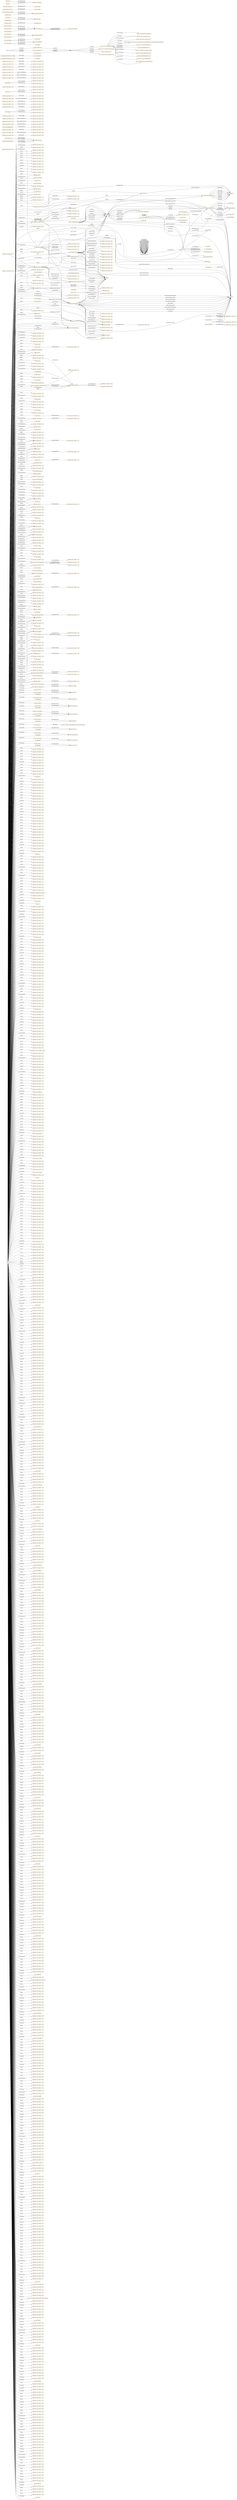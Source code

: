 digraph ar2dtool_diagram { 
rankdir=LR;
size="1501"
node [shape = rectangle, color="orange"]; "geoes:Municipio" "geopolitical:territory" "owl:Thing" "geoes:Estero" "-58d2063a:18e7c29e87a:-7e69" "geoes:ZonaContigua" "-58d2063a:18e7c29e87a:-7fbb" "geoes:Lavajo" "-58d2063a:18e7c29e87a:-7f36" "geoes:Morfologia" "-58d2063a:18e7c29e87a:-7dca" "-58d2063a:18e7c29e87a:-7f9d" "geoes:Torrente" "-58d2063a:18e7c29e87a:-7f40" "geoes:MasaDeAguaArtificial" "geoes:Estuario" "-58d2063a:18e7c29e87a:-7f69" "-58d2063a:18e7c29e87a:-7cbe" "-58d2063a:18e7c29e87a:-7e22" "-58d2063a:18e7c29e87a:-7faf" "-58d2063a:18e7c29e87a:-7e31" "-58d2063a:18e7c29e87a:-7f8f" "geoes:Canyo" "-58d2063a:18e7c29e87a:-7ca7" "-58d2063a:18e7c29e87a:-7f25" "geoes:Acuifero" "-58d2063a:18e7c29e87a:-7c99" "-58d2063a:18e7c29e87a:-7c62" "-58d2063a:18e7c29e87a:-7e09" "-58d2063a:18e7c29e87a:-7ce2" "geoes:Nevero" "-58d2063a:18e7c29e87a:-7f10" "geoes:FuenteArtificial" "geoes:Mar" "-58d2063a:18e7c29e87a:-7fec" "-58d2063a:18e7c29e87a:-7cad" "-58d2063a:18e7c29e87a:-7fe5" "-58d2063a:18e7c29e87a:-7d1e" "-58d2063a:18e7c29e87a:-7e6d" "-58d2063a:18e7c29e87a:-7ceb" "geoes:Canal" "geoes:Arroyo" "-58d2063a:18e7c29e87a:-7e44" "-58d2063a:18e7c29e87a:-7fb8" "-58d2063a:18e7c29e87a:-7d72" "-58d2063a:18e7c29e87a:-7fd0" "geoes:Rio" "-58d2063a:18e7c29e87a:-7e4b" "-58d2063a:18e7c29e87a:-7dee" "-58d2063a:18e7c29e87a:-7e1c" "-58d2063a:18e7c29e87a:-7ffb" "geoes:Recinto" "-58d2063a:18e7c29e87a:-7f6d" "-58d2063a:18e7c29e87a:-7fc0" "-58d2063a:18e7c29e87a:-7e07" "geoes:Saladar" "geoes:ZonaEconomicaExclusiva" "-58d2063a:18e7c29e87a:-7cf5" "-58d2063a:18e7c29e87a:-7fb5" "geoes:FenomenoHidrografico" "-58d2063a:18e7c29e87a:-7f4e" "-58d2063a:18e7c29e87a:-7f59" "geoes:CanalAguasContinentales" "geoes:Aluvion" "-58d2063a:18e7c29e87a:-7e2a" "-58d2063a:18e7c29e87a:-7c96" "-58d2063a:18e7c29e87a:-7dd6" "geoes:Acequia" "-58d2063a:18e7c29e87a:-7f1e" "-58d2063a:18e7c29e87a:-7d6f" "-58d2063a:18e7c29e87a:-7cde" "-58d2063a:18e7c29e87a:-7ff2" "-58d2063a:18e7c29e87a:-7cee" "-58d2063a:18e7c29e87a:-7e76" "geoes:AltaMar" "-58d2063a:18e7c29e87a:-7ce4" "geoes:Pozo" "geoes:AguasCorrientes" "geoes:CanalMarino" "geoes:Delta" "geoes:Humedal" "-58d2063a:18e7c29e87a:-7fe2" "-58d2063a:18e7c29e87a:-7d7b" "-58d2063a:18e7c29e87a:-7c5d" "geoes:Charca" "-58d2063a:18e7c29e87a:-7f30" "geoes:Tuberia" "-58d2063a:18e7c29e87a:-7dc5" "-58d2063a:18e7c29e87a:-7c3e" "-58d2063a:18e7c29e87a:-7d5e" "-58d2063a:18e7c29e87a:-7d13" "geoes:Lago" "geoes:AguasSubterraneas" "geoes:Dren" "-58d2063a:18e7c29e87a:-7dad" "-58d2063a:18e7c29e87a:-7cd6" "-58d2063a:18e7c29e87a:-7f13" "geoes:AguasDulces" "geoes:Captacion" "-58d2063a:18e7c29e87a:-7de1" "-58d2063a:18e7c29e87a:-7ff8" "-58d2063a:18e7c29e87a:-7c82" "geoes:Ibon" "geoes:Nacimiento" "-58d2063a:18e7c29e87a:-7e38" "-58d2063a:18e7c29e87a:-7c4c" "geoes:Gola" "geoes:AguasCosteras" "-58d2063a:18e7c29e87a:-7e5c" "-58d2063a:18e7c29e87a:-7d56" "-58d2063a:18e7c29e87a:-7cc8" "-58d2063a:18e7c29e87a:-7dbb" "geoes:HidronimoPuntual" "geoes:Albufera" "-58d2063a:18e7c29e87a:-7d53" "-58d2063a:18e7c29e87a:-7ff5" "-58d2063a:18e7c29e87a:-7e57" "-58d2063a:18e7c29e87a:-7f99" "-58d2063a:18e7c29e87a:-7e2c" "-58d2063a:18e7c29e87a:-7e03" "-58d2063a:18e7c29e87a:-7fa9" "geoes:AguasQuietas" "-58d2063a:18e7c29e87a:-7f79" "geoes:ZonaHumeda" "geoes:AguasMarinas" "geoes:ZonaEncharcable" "-58d2063a:18e7c29e87a:-7e13" "-58d2063a:18e7c29e87a:-7d96" "geoes:Basines" "-58d2063a:18e7c29e87a:-7d2d" "-58d2063a:18e7c29e87a:-7e51" "-58d2063a:18e7c29e87a:-7d45" "-58d2063a:18e7c29e87a:-7e7c" "-58d2063a:18e7c29e87a:-7e00" "-58d2063a:18e7c29e87a:-7d0d" "-58d2063a:18e7c29e87a:-7f1a" "-58d2063a:18e7c29e87a:-7f16" "geoes:Embalse" "geoes:Marisma" "geoes:Ojo" "geoes:Glaciar" "-58d2063a:18e7c29e87a:-7dce" "-58d2063a:18e7c29e87a:-7d08" "geoes:AguasSuperficiales" "-58d2063a:18e7c29e87a:-7ce0" "-58d2063a:18e7c29e87a:-7cbb" "-58d2063a:18e7c29e87a:-7fa0" "-58d2063a:18e7c29e87a:-7fc7" "geoes:Acuitardo" "geoes:Toma" "-58d2063a:18e7c29e87a:-7d80" "-58d2063a:18e7c29e87a:-7c8d" "geoes:Manantial" "-58d2063a:18e7c29e87a:-7e26" "-58d2063a:18e7c29e87a:-7dc1" "-58d2063a:18e7c29e87a:-7d5a" "geoes:Desembocadura" "geoes:Cascada" "geoes:Rapido" "-58d2063a:18e7c29e87a:-7f72" "-58d2063a:18e7c29e87a:-7d50" "-58d2063a:18e7c29e87a:-7c35" "-58d2063a:18e7c29e87a:-7c66" "geoes:Corriente" "-58d2063a:18e7c29e87a:-7d26" "-58d2063a:18e7c29e87a:-7c95" "-58d2063a:18e7c29e87a:-7e05" "geoes:Deposito" "-58d2063a:18e7c29e87a:-7cfd" "geoes:AguasCorrientesArtificiales" "-58d2063a:18e7c29e87a:-7cc4" "geoes:Canalillo" "geoes:SurgenciaNatural" "-58d2063a:18e7c29e87a:-7fe9" "geoes:SurgenciaArtificial" "geoes:Bodon" "-58d2063a:18e7c29e87a:-7f8a" "geoes:MarTerritorial" "-58d2063a:18e7c29e87a:-7f80" "geoes:Confluencia" "-58d2063a:18e7c29e87a:-7c46" "geoes:CanalAguasMarinas" "-58d2063a:18e7c29e87a:-7fd4" "geoes:Distribucion" "geoes:Afluente" "-58d2063a:18e7c29e87a:-7f56" "-58d2063a:18e7c29e87a:-7c40" "-58d2063a:18e7c29e87a:-7e7f" "-58d2063a:18e7c29e87a:-7c71" "-58d2063a:18e7c29e87a:-7ca8" "geoes:Conducto" "-58d2063a:18e7c29e87a:-7d04" "-58d2063a:18e7c29e87a:-7e1f" "geoes:AguasCorrientesNaturales" "-58d2063a:18e7c29e87a:-7fdc" "-58d2063a:18e7c29e87a:-7ccb" "-58d2063a:18e7c29e87a:-7e66" "geoes:Chortal" "-58d2063a:18e7c29e87a:-7fa3" "geoes:Desague" "geoes:CorrienteSubterranea" "-58d2063a:18e7c29e87a:-7c5a" "-58d2063a:18e7c29e87a:-7e63" "geoes:Sumidero" "geoes:Aljibe" "geoes:AguasQuietasNaturales" "-58d2063a:18e7c29e87a:-7fd7" "-58d2063a:18e7c29e87a:-7f95" "geoes:Meandro" "geoes:AguasDeTransicion" "geoes:Barranco" "geoes:MasaDeHielo" "-58d2063a:18e7c29e87a:-7c53" "geoes:Salina" "-58d2063a:18e7c29e87a:-7c89" "geoes:AguasSaladas" "geoes:Surgencia" "-58d2063a:18e7c29e87a:-7d22" "geoes:Ria" "-58d2063a:18e7c29e87a:-7d0c" "-58d2063a:18e7c29e87a:-7d17" "geoes:AguasContinentales" "-58d2063a:18e7c29e87a:-7f60" "-58d2063a:18e7c29e87a:-7f29" "-58d2063a:18e7c29e87a:-7ce9" "-58d2063a:18e7c29e87a:-7e71" "geoes:CuencaHidrografica" "-58d2063a:18e7c29e87a:-7fcd" "geoes:Lucio" "-58d2063a:18e7c29e87a:-7ce6" "geoes:Laguna" "-58d2063a:18e7c29e87a:-7c42" "-58d2063a:18e7c29e87a:-7da4" "geoes:Aguas" "-58d2063a:18e7c29e87a:-7de7" "geoes:LagunaSalada" "-58d2063a:18e7c29e87a:-7cef" "geoes:AguasQuietasArtificiales" "-58d2063a:18e7c29e87a:-7fac" "-58d2063a:18e7c29e87a:-7e5f" "geoes:FuenteArtesana" "-58d2063a:18e7c29e87a:-7e3f" "-58d2063a:18e7c29e87a:-7f22" "-58d2063a:18e7c29e87a:-7f51" "-58d2063a:18e7c29e87a:-7db2" "geoes:Rambla" "-58d2063a:18e7c29e87a:-7f92" "wgs84_pos:SpatialThing" "time:TimeZone" "c837eb4260c9190d38aabf82a1712dd3" "time:GeneralDateTimeDescription" "time:DateTimeInterval" "time:TRS" "time:TemporalDuration" "time:Duration" "time:GeneralDurationDescription" "time:ProperInterval" "time:TimePosition" "time:TemporalPosition" "time:Interval" "5a718a93a7685180065987c71d7b3fb0" "time:TemporalEntity" "time:MonthOfYear" "time:TemporalUnit" "time:Instant" "time:DayOfWeek" ; /*classes style*/
	"geoes:top.owl" -> "http://www.w3.org/2006/time" [ label = "owl:imports" ];
	"geoes:top.owl" -> "http://www.w3.org/2003/01/geo/wgs84_pos" [ label = "owl:imports" ];
	"geoes:top.owl" -> "http://vocab.deri.ie/scovo" [ label = "owl:imports" ];
	"geoes:top.owl" -> "http://aims.fao.org/aos/geopolitical.owl" [ label = "owl:imports" ];
	"geoes:AguasContinentales" -> "-58d2063a:18e7c29e87a:-7e69" [ label = "owl:equivalentClass" ];
	"http://www.w3.org/2006/time" -> "http://orcid.org/0000-0002-3884-3420" [ label = "dcterms:creator" ];
	"http://www.w3.org/2006/time" -> "http://www.w3.org/TR/owl-time" [ label = "rdfs:seeAlso" ];
	"http://www.w3.org/2006/time" -> "http://dx.doi.org/10.3233/SW-150187" [ label = "rdfs:seeAlso" ];
	"http://www.w3.org/2006/time" -> "http://www.semantic-web-journal.net/content/time-ontology-extended-non-gregorian-calendar-applications" [ label = "rdfs:seeAlso" ];
	"http://www.w3.org/2006/time" -> "http://www.w3.org/TR/owl-time" [ label = "dcterms:isVersionOf" ];
	"http://www.w3.org/2006/time" -> "http://www.w3.org/2006/time#2016" [ label = "owl:versionIRI" ];
	"http://www.w3.org/2006/time" -> "mailto:panfeng66@gmail.com" [ label = "dcterms:creator" ];
	"http://www.w3.org/2006/time" -> "https://en.wikipedia.org/wiki/Jerry_Hobbs" [ label = "dcterms:creator" ];
	"http://www.w3.org/2006/time" -> "https://orcid.org/0000-0001-8269-8171" [ label = "dcterms:contributor" ];
	"http://www.w3.org/2006/time" -> "mailto:chris.little@metoffice.gov.uk" [ label = "dcterms:contributor" ];
	"http://www.w3.org/2006/time" -> "http://www.w3.org/2006/time#2006" [ label = "owl:priorVersion" ];
	"http://www.w3.org/2006/time" -> "https://creativecommons.org/licenses/by/4.0/" [ label = "dcterms:license" ];
	"time:generalDay" -> "-58d2063a:18e7c29e87a:-7c2a" [ label = "owl:withRestrictions" ];
	"time:generalDay" -> "xsd:string" [ label = "owl:onDatatype" ];
	"time:intervalBefore" -> "time:intervalDisjoint" [ label = "rdfs:subPropertyOf" ];
	"time:intervalBefore" -> "time:before" [ label = "rdfs:subPropertyOf" ];
	"geoes:geopolitica.owl" -> "geoes:top.owl" [ label = "owl:imports" ];
	"time:inDateTime" -> "time:inTemporalPosition" [ label = "rdfs:subPropertyOf" ];
	"geoes:sometido_a_descarga_por" -> "geoes:sometido" [ label = "rdfs:subPropertyOf" ];
	"time:intervalFinishes" -> "time:intervalIn" [ label = "rdfs:subPropertyOf" ];
	"geoes:transportes.owl" -> "geoes:top.owl" [ label = "owl:imports" ];
	"wgs84_pos:location" -> "foaf:based_near" [ label = "rdfs:subPropertyOf" ];
	"geoes:AguasCorrientes" -> "-58d2063a:18e7c29e87a:-7e66" [ label = "owl:equivalentClass" ];
	"time:hasEnd" -> "time:hasTime" [ label = "rdfs:subPropertyOf" ];
	"geoes:Rambla" -> "-58d2063a:18e7c29e87a:-7ca8" [ label = "owl:equivalentClass" ];
	"geoes:transvasa" -> "geoes:conduce" [ label = "rdfs:subPropertyOf" ];
	"geoes:desembocaEn" -> "geoes:desagua_en" [ label = "rdfs:subPropertyOf" ];
	"geoes:Lucio" -> "-58d2063a:18e7c29e87a:-7cf5" [ label = "owl:equivalentClass" ];
	"time:hasDurationDescription" -> "time:hasTemporalDuration" [ label = "rdfs:subPropertyOf" ];
	"geoes:" -> "geoes:hydro.owl" [ label = "owl:imports" ];
	"geoes:" -> "geoes:transportes.owl" [ label = "owl:imports" ];
	"geoes:" -> "geoes:geopolitica.owl" [ label = "owl:imports" ];
	"geoes:Acuifero" -> "-58d2063a:18e7c29e87a:-7e7c" [ label = "owl:equivalentClass" ];
	"geoes:Aguas" -> "-58d2063a:18e7c29e87a:-7e6d" [ label = "owl:equivalentClass" ];
	"geoes:precedeA" -> "geoes:esta_proxima_a" [ label = "rdfs:subPropertyOf" ];
	"time:intervalIn" -> "time:intervalEquals" [ label = "owl:propertyDisjointWith" ];
	"time:inTimePosition" -> "time:inTemporalPosition" [ label = "rdfs:subPropertyOf" ];
	"geoes:Pozo" -> "-58d2063a:18e7c29e87a:-7cad" [ label = "owl:equivalentClass" ];
	"geoes:es_transvasada" -> "geoes:es_conducido_por" [ label = "rdfs:subPropertyOf" ];
	"geoes:distribuye" -> "geoes:conduce" [ label = "rdfs:subPropertyOf" ];
	"geoes:Canal" -> "-58d2063a:18e7c29e87a:-7dc5" [ label = "owl:equivalentClass" ];
	"geoes:transmite" -> "geoes:permite" [ label = "rdfs:subPropertyOf" ];
	"time:generalYear" -> "-58d2063a:18e7c29e87a:-7c28" [ label = "owl:withRestrictions" ];
	"time:generalYear" -> "xsd:string" [ label = "owl:onDatatype" ];
	"time:intervalStarts" -> "time:intervalIn" [ label = "rdfs:subPropertyOf" ];
	"geoes:nombre_alternativo" -> "geoes:nombre" [ label = "rdfs:subPropertyOf" ];
	"time:intervalDuring" -> "time:intervalIn" [ label = "rdfs:subPropertyOf" ];
	"time:ProperInterval" -> "time:Instant" [ label = "owl:disjointWith" ];
	"geoes:AguasQuietas" -> "-58d2063a:18e7c29e87a:-7e22" [ label = "owl:equivalentClass" ];
	"time:seconds" -> "http://www.bipm.org/en/publications/si-brochure/second.html" [ label = "rdfs:seeAlso" ];
	"geoes:se_extrae_para" -> "geoes:alimenta_a" [ label = "rdfs:subPropertyOf" ];
	"geoes:AguasQuietasNaturales" -> "-58d2063a:18e7c29e87a:-7e1c" [ label = "owl:equivalentClass" ];
	"geoes:Idioma_alternativo" -> "geoes:idioma" [ label = "rdfs:subPropertyOf" ];
	"time:generalMonth" -> "-58d2063a:18e7c29e87a:-7c29" [ label = "owl:withRestrictions" ];
	"time:generalMonth" -> "xsd:string" [ label = "owl:onDatatype" ];
	"time:intervalEquals" -> "time:intervalIn" [ label = "owl:propertyDisjointWith" ];
	"geoes:CanalAguasMarinas" -> "-58d2063a:18e7c29e87a:-7dbb" [ label = "owl:equivalentClass" ];
	"geoes:ZonaHumeda" -> "-58d2063a:18e7c29e87a:-7c42" [ label = "owl:equivalentClass" ];
	"geoes:Afluente" -> "-58d2063a:18e7c29e87a:-7e71" [ label = "owl:equivalentClass" ];
	"geoes:Afluente" -> "-58d2063a:18e7c29e87a:-7e76" [ label = "owl:equivalentClass" ];
	"geoes:se_extrae" -> "geoes:es_alimentada_por" [ label = "rdfs:subPropertyOf" ];
	"geoes:AguasCorrientesArtificiales" -> "-58d2063a:18e7c29e87a:-7e5f" [ label = "owl:equivalentClass" ];
	"geoes:AguasCorrientesArtificiales" -> "-58d2063a:18e7c29e87a:-7e63" [ label = "owl:equivalentClass" ];
	"geoes:AguasSuperficiales" -> "-58d2063a:18e7c29e87a:-7e00" [ label = "owl:equivalentClass" ];
	"time:hasDuration" -> "time:hasTemporalDuration" [ label = "rdfs:subPropertyOf" ];
	"geoes:AguasDeTransicion" -> "-58d2063a:18e7c29e87a:-7e31" [ label = "owl:equivalentClass" ];
	"geoes:AguasDeTransicion" -> "-58d2063a:18e7c29e87a:-7e3f" [ label = "owl:equivalentClass" ];
	"time:hasBeginning" -> "time:hasTime" [ label = "rdfs:subPropertyOf" ];
	"geoes:MasaDeAguaArtificial" -> "-58d2063a:18e7c29e87a:-7cc8" [ label = "owl:equivalentClass" ];
	"geoes:Nacimiento" -> "-58d2063a:18e7c29e87a:-7cbe" [ label = "owl:equivalentClass" ];
	"geoes:Dren" -> "-58d2063a:18e7c29e87a:-7d5e" [ label = "owl:equivalentClass" ];
	"geoes:long" -> "geoes:coordenadas" [ label = "rdfs:subPropertyOf" ];
	"geoes:Gola" -> "-58d2063a:18e7c29e87a:-7d1e" [ label = "owl:equivalentClass" ];
	"geoes:CanalAguasContinentales" -> "-58d2063a:18e7c29e87a:-7dc1" [ label = "owl:equivalentClass" ];
	"geoes:AguasQuietasArtificiales" -> "-58d2063a:18e7c29e87a:-7e1f" [ label = "owl:equivalentClass" ];
	"geoes:SurgenciaArtificial" -> "-58d2063a:18e7c29e87a:-7c5a" [ label = "owl:equivalentClass" ];
	"time:TemporalEntity" -> "-58d2063a:18e7c29e87a:-7c2e" [ label = "owl:unionOf" ];
	"geoes:es_distribuida" -> "geoes:es_conducido_por" [ label = "rdfs:subPropertyOf" ];
	"geoes:sigueA" -> "geoes:esta_proxima_a" [ label = "rdfs:subPropertyOf" ];
	"geoes:Surgencia" -> "-58d2063a:18e7c29e87a:-7c5d" [ label = "owl:equivalentClass" ];
	"geoes:es_capturado" -> "geoes:es_conectado_con" [ label = "rdfs:subPropertyOf" ];
	"geoes:Desague" -> "-58d2063a:18e7c29e87a:-7d72" [ label = "owl:equivalentClass" ];
	"geoes:captura" -> "geoes:conecta_con" [ label = "rdfs:subPropertyOf" ];
	"geoes:sometida_a_influencia_de" -> "geoes:sometido" [ label = "rdfs:subPropertyOf" ];
	"NULL" -> "-58d2063a:18e7c29e87a:-7e26" [ label = "owl:someValuesFrom" ];
	"NULL" -> "-58d2063a:18e7c29e87a:-7c64" [ label = "rdf:rest" ];
	"NULL" -> "-58d2063a:18e7c29e87a:-7e78" [ label = "rdf:rest" ];
	"NULL" -> "-58d2063a:18e7c29e87a:-7e44" [ label = "owl:allValuesFrom" ];
	"NULL" -> "-58d2063a:18e7c29e87a:-7f9e" [ label = "rdf:rest" ];
	"NULL" -> "-58d2063a:18e7c29e87a:-7dd3" [ label = "rdf:rest" ];
	"NULL" -> "geoes:Deposito" [ label = "rdf:first" ];
	"NULL" -> "-58d2063a:18e7c29e87a:-7fe7" [ label = "rdf:rest" ];
	"NULL" -> "-58d2063a:18e7c29e87a:-7f1d" [ label = "owl:unionOf" ];
	"NULL" -> "-58d2063a:18e7c29e87a:-7f9a" [ label = "rdf:rest" ];
	"NULL" -> "-58d2063a:18e7c29e87a:-7e85" [ label = "rdf:rest" ];
	"NULL" -> "-58d2063a:18e7c29e87a:-7c32" [ label = "rdf:rest" ];
	"NULL" -> "-58d2063a:18e7c29e87a:-7e42" [ label = "rdf:rest" ];
	"NULL" -> "geoes:Ria" [ label = "owl:someValuesFrom" ];
	"NULL" -> "geoes:Lago" [ label = "rdf:first" ];
	"NULL" -> "xsd:gMonth" [ label = "owl:allValuesFrom" ];
	"NULL" -> "geoes:Barranco" [ label = "owl:allValuesFrom" ];
	"NULL" -> "-58d2063a:18e7c29e87a:-7da1" [ label = "rdf:rest" ];
	"NULL" -> "-58d2063a:18e7c29e87a:-7d96" [ label = "owl:someValuesFrom" ];
	"NULL" -> "geoes:FuenteArtesana" [ label = "rdf:first" ];
	"NULL" -> "-58d2063a:18e7c29e87a:-7d7a" [ label = "owl:unionOf" ];
	"NULL" -> "-58d2063a:18e7c29e87a:-7e10" [ label = "rdf:rest" ];
	"NULL" -> "geoes:ZonaEncharcable" [ label = "rdf:first" ];
	"NULL" -> "-58d2063a:18e7c29e87a:-7f7d" [ label = "rdf:rest" ];
	"NULL" -> "-58d2063a:18e7c29e87a:-7d2a" [ label = "rdf:rest" ];
	"NULL" -> "-58d2063a:18e7c29e87a:-7f3e" [ label = "rdf:rest" ];
	"NULL" -> "-58d2063a:18e7c29e87a:-7fc2" [ label = "rdf:rest" ];
	"NULL" -> "-58d2063a:18e7c29e87a:-7d79" [ label = "rdf:rest" ];
	"NULL" -> "-58d2063a:18e7c29e87a:-7dd6" [ label = "owl:someValuesFrom" ];
	"NULL" -> "-58d2063a:18e7c29e87a:-7d55" [ label = "owl:unionOf" ];
	"NULL" -> "-58d2063a:18e7c29e87a:-7f4b" [ label = "rdf:rest" ];
	"NULL" -> "-58d2063a:18e7c29e87a:-7cd4" [ label = "rdf:rest" ];
	"NULL" -> "-58d2063a:18e7c29e87a:-7ee8" [ label = "rdf:rest" ];
	"NULL" -> "-58d2063a:18e7c29e87a:-7e25" [ label = "owl:unionOf" ];
	"NULL" -> "-58d2063a:18e7c29e87a:-7f0c" [ label = "rdf:rest" ];
	"NULL" -> "geoes:Basines" [ label = "rdf:first" ];
	"NULL" -> "-58d2063a:18e7c29e87a:-7ea9" [ label = "rdf:rest" ];
	"NULL" -> "-58d2063a:18e7c29e87a:-7d47" [ label = "rdf:rest" ];
	"NULL" -> "-58d2063a:18e7c29e87a:-7dae" [ label = "rdf:rest" ];
	"NULL" -> "-58d2063a:18e7c29e87a:-7ce1" [ label = "rdf:rest" ];
	"NULL" -> "-58d2063a:18e7c29e87a:-7ef5" [ label = "rdf:rest" ];
	"NULL" -> "-58d2063a:18e7c29e87a:-7ca2" [ label = "rdf:rest" ];
	"NULL" -> "-58d2063a:18e7c29e87a:-7eb6" [ label = "rdf:rest" ];
	"NULL" -> "geoes:Canal" [ label = "rdf:first" ];
	"NULL" -> "-58d2063a:18e7c29e87a:-7d54" [ label = "rdf:rest" ];
	"NULL" -> "geoes:Manantial" [ label = "rdf:first" ];
	"NULL" -> "-58d2063a:18e7c29e87a:-7c6e" [ label = "rdf:rest" ];
	"NULL" -> "time:GeneralDateTimeDescription" [ label = "rdf:first" ];
	"NULL" -> "-58d2063a:18e7c29e87a:-7c2f" [ label = "rdf:rest" ];
	"NULL" -> "-58d2063a:18e7c29e87a:-7f98" [ label = "owl:unionOf" ];
	"NULL" -> "-58d2063a:18e7c29e87a:-7ec3" [ label = "rdf:rest" ];
	"NULL" -> "-58d2063a:18e7c29e87a:-7dd5" [ label = "owl:unionOf" ];
	"NULL" -> "-58d2063a:18e7c29e87a:-7c82" [ label = "owl:allValuesFrom" ];
	"NULL" -> "time:year" [ label = "owl:onProperty" ];
	"NULL" -> "-58d2063a:18e7c29e87a:-7e8f" [ label = "rdf:rest" ];
	"NULL" -> "-58d2063a:18e7c29e87a:-7e0d" [ label = "rdf:rest" ];
	"NULL" -> "-58d2063a:18e7c29e87a:-7f86" [ label = "rdf:rest" ];
	"NULL" -> "-58d2063a:18e7c29e87a:-7ce0" [ label = "rdf:first" ];
	"NULL" -> "-58d2063a:18e7c29e87a:-7d33" [ label = "rdf:rest" ];
	"NULL" -> "-58d2063a:18e7c29e87a:-7da3" [ label = "owl:intersectionOf" ];
	"NULL" -> "-58d2063a:18e7c29e87a:-7f47" [ label = "rdf:rest" ];
	"NULL" -> "geoes:Aguas" [ label = "rdf:first" ];
	"NULL" -> "-58d2063a:18e7c29e87a:-7faa" [ label = "rdf:rest" ];
	"NULL" -> "-58d2063a:18e7c29e87a:-7ce4" [ label = "rdf:first" ];
	"NULL" -> "-58d2063a:18e7c29e87a:-7e3d" [ label = "owl:intersectionOf" ];
	"NULL" -> "-58d2063a:18e7c29e87a:-7f08" [ label = "rdf:rest" ];
	"NULL" -> "-58d2063a:18e7c29e87a:-7e1a" [ label = "rdf:rest" ];
	"NULL" -> "geoes:Acuifero" [ label = "owl:allValuesFrom" ];
	"NULL" -> "-58d2063a:18e7c29e87a:-7cfb" [ label = "rdf:rest" ];
	"NULL" -> "-58d2063a:18e7c29e87a:-7f93" [ label = "rdf:rest" ];
	"NULL" -> "geoes:Marisma" [ label = "owl:allValuesFrom" ];
	"NULL" -> "-58d2063a:18e7c29e87a:-7f54" [ label = "rdf:rest" ];
	"NULL" -> "dd1fa4b27f7d24fb2d539c79bfa29a19" [ label = "rdf:first" ];
	"NULL" -> "-58d2063a:18e7c29e87a:-7e43" [ label = "owl:unionOf" ];
	"NULL" -> "-58d2063a:18e7c29e87a:-7e6a" [ label = "rdf:rest" ];
	"NULL" -> "geoes:estaEn" [ label = "owl:onProperty" ];
	"NULL" -> "time:days" [ label = "owl:onProperty" ];
	"NULL" -> "geoes:Ibon" [ label = "owl:someValuesFrom" ];
	"NULL" -> "-58d2063a:18e7c29e87a:-7f61" [ label = "rdf:rest" ];
	"NULL" -> "-58d2063a:18e7c29e87a:-7edd" [ label = "rdf:rest" ];
	"NULL" -> "-58d2063a:18e7c29e87a:-7e08" [ label = "owl:intersectionOf" ];
	"NULL" -> "-58d2063a:18e7c29e87a:-7f8e" [ label = "owl:unionOf" ];
	"NULL" -> "-58d2063a:18e7c29e87a:-7cf8" [ label = "owl:intersectionOf" ];
	"NULL" -> "geoes:AguasCorrientesNaturales" [ label = "rdf:first" ];
	"NULL" -> "-58d2063a:18e7c29e87a:-7c77" [ label = "rdf:rest" ];
	"NULL" -> "-58d2063a:18e7c29e87a:-7eea" [ label = "rdf:rest" ];
	"NULL" -> "geoes:CorrienteSubterranea" [ label = "rdf:first" ];
	"NULL" -> "-58d2063a:18e7c29e87a:-7e48" [ label = "rdf:rest" ];
	"NULL" -> "-58d2063a:18e7c29e87a:-7eab" [ label = "rdf:rest" ];
	"NULL" -> "-58d2063a:18e7c29e87a:-7c84" [ label = "rdf:rest" ];
	"NULL" -> "-58d2063a:18e7c29e87a:-7e98" [ label = "rdf:rest" ];
	"NULL" -> "geoes:evacua_de" [ label = "owl:onProperty" ];
	"NULL" -> "-58d2063a:18e7c29e87a:-7e55" [ label = "rdf:rest" ];
	"NULL" -> "-58d2063a:18e7c29e87a:-7d6b" [ label = "rdf:rest" ];
	"NULL" -> "-58d2063a:18e7c29e87a:-7fc8" [ label = "rdf:rest" ];
	"NULL" -> "-58d2063a:18e7c29e87a:-7c89" [ label = "owl:someValuesFrom" ];
	"NULL" -> "-58d2063a:18e7c29e87a:-7dc9" [ label = "owl:unionOf" ];
	"NULL" -> "geoes:conecta_con" [ label = "owl:onProperty" ];
	"NULL" -> "-58d2063a:18e7c29e87a:-7fd5" [ label = "rdf:rest" ];
	"NULL" -> "-58d2063a:18e7c29e87a:-7cc3" [ label = "owl:unionOf" ];
	"NULL" -> "-58d2063a:18e7c29e87a:-7f5e" [ label = "rdf:rest" ];
	"NULL" -> "-58d2063a:18e7c29e87a:-7fa2" [ label = "owl:unionOf" ];
	"NULL" -> "-58d2063a:18e7c29e87a:-7f1f" [ label = "rdf:rest" ];
	"NULL" -> "-58d2063a:18e7c29e87a:-7f2f" [ label = "owl:unionOf" ];
	"NULL" -> "geoes:Salina" [ label = "rdf:first" ];
	"NULL" -> "-58d2063a:18e7c29e87a:-7ceb" [ label = "rdf:first" ];
	"NULL" -> "geoes:AguasCorrientesNaturales" [ label = "owl:someValuesFrom" ];
	"NULL" -> "-58d2063a:18e7c29e87a:-7f6b" [ label = "rdf:rest" ];
	"NULL" -> "-58d2063a:18e7c29e87a:-7f2c" [ label = "rdf:rest" ];
	"NULL" -> "-58d2063a:18e7c29e87a:-7fb0" [ label = "rdf:rest" ];
	"NULL" -> "-58d2063a:18e7c29e87a:-7cde" [ label = "rdf:first" ];
	"NULL" -> "-58d2063a:18e7c29e87a:-7feb" [ label = "owl:unionOf" ];
	"NULL" -> "geoes:Distribucion" [ label = "rdf:first" ];
	"NULL" -> "-58d2063a:18e7c29e87a:-7cc2" [ label = "rdf:rest" ];
	"NULL" -> "-58d2063a:18e7c29e87a:-7ed6" [ label = "rdf:rest" ];
	"NULL" -> "-58d2063a:18e7c29e87a:-7cd9" [ label = "owl:intersectionOf" ];
	"NULL" -> "-58d2063a:18e7c29e87a:-7c25" [ label = "owl:unionOf" ];
	"NULL" -> "-58d2063a:18e7c29e87a:-7d74" [ label = "rdf:rest" ];
	"NULL" -> "-58d2063a:18e7c29e87a:-7fef" [ label = "rdf:rest" ];
	"NULL" -> "-58d2063a:18e7c29e87a:-7d31" [ label = "owl:intersectionOf" ];
	"NULL" -> "-58d2063a:18e7c29e87a:-7c8e" [ label = "rdf:rest" ];
	"NULL" -> "geoes:Embalse" [ label = "owl:someValuesFrom" ];
	"NULL" -> "-58d2063a:18e7c29e87a:-7ee3" [ label = "rdf:rest" ];
	"NULL" -> "-58d2063a:18e7c29e87a:-7cba" [ label = "owl:unionOf" ];
	"NULL" -> "-58d2063a:18e7c29e87a:-7ea4" [ label = "rdf:rest" ];
	"NULL" -> "geoes:deposita_en" [ label = "owl:onProperty" ];
	"NULL" -> "-58d2063a:18e7c29e87a:-7cfd" [ label = "owl:someValuesFrom" ];
	"NULL" -> "-58d2063a:18e7c29e87a:-7fbd" [ label = "rdf:rest" ];
	"NULL" -> "geoes:AguasQuietasArtificiales" [ label = "rdf:first" ];
	"NULL" -> "-58d2063a:18e7c29e87a:-7d07" [ label = "rdf:rest" ];
	"NULL" -> "-58d2063a:18e7c29e87a:-7d92" [ label = "rdf:rest" ];
	"NULL" -> "-58d2063a:18e7c29e87a:-7ef0" [ label = "rdf:rest" ];
	"NULL" -> "geoes:AguasQuietasArtificiales" [ label = "owl:complementOf" ];
	"NULL" -> "geoes:Acuifero" [ label = "rdf:first" ];
	"NULL" -> "-58d2063a:18e7c29e87a:-7c5c" [ label = "owl:unionOf" ];
	"NULL" -> "-58d2063a:18e7c29e87a:-7cbb" [ label = "owl:allValuesFrom" ];
	"NULL" -> "-58d2063a:18e7c29e87a:-7e2d" [ label = "rdf:rest" ];
	"NULL" -> "-58d2063a:18e7c29e87a:-7f67" [ label = "rdf:rest" ];
	"NULL" -> "-58d2063a:18e7c29e87a:-7eb1" [ label = "rdf:rest" ];
	"NULL" -> "-58d2063a:18e7c29e87a:-7cab" [ label = "owl:intersectionOf" ];
	"NULL" -> "geoes:Manantial" [ label = "owl:allValuesFrom" ];
	"NULL" -> "geoes:SurgenciaArtificial" [ label = "rdf:first" ];
	"NULL" -> "geoes:Saladar" [ label = "rdf:first" ];
	"NULL" -> "-58d2063a:18e7c29e87a:-7fca" [ label = "rdf:rest" ];
	"NULL" -> "-58d2063a:18e7c29e87a:-7e5d" [ label = "owl:intersectionOf" ];
	"NULL" -> "-58d2063a:18e7c29e87a:-7e7d" [ label = "rdf:rest" ];
	"NULL" -> "-58d2063a:18e7c29e87a:-7d60" [ label = "rdf:rest" ];
	"NULL" -> "-58d2063a:18e7c29e87a:-7f74" [ label = "rdf:rest" ];
	"NULL" -> "-58d2063a:18e7c29e87a:-7dca" [ label = "owl:someValuesFrom" ];
	"NULL" -> "d0bcfd8b793c67a20c56e6834c120acf" [ label = "rdf:first" ];
	"NULL" -> "-58d2063a:18e7c29e87a:-7f81" [ label = "rdf:rest" ];
	"NULL" -> "-58d2063a:18e7c29e87a:-7efd" [ label = "rdf:rest" ];
	"NULL" -> "-58d2063a:18e7c29e87a:-7d56" [ label = "owl:someValuesFrom" ];
	"NULL" -> "-58d2063a:18e7c29e87a:-7cb3" [ label = "owl:intersectionOf" ];
	"NULL" -> "-58d2063a:18e7c29e87a:-7f42" [ label = "rdf:rest" ];
	"NULL" -> "-58d2063a:18e7c29e87a:-7ebe" [ label = "rdf:rest" ];
	"NULL" -> "-58d2063a:18e7c29e87a:-7ead" [ label = "owl:oneOf" ];
	"NULL" -> "-58d2063a:18e7c29e87a:-7cd6" [ label = "owl:someValuesFrom" ];
	"NULL" -> "-58d2063a:18e7c29e87a:-7f03" [ label = "rdf:rest" ];
	"NULL" -> "-58d2063a:18e7c29e87a:-7e2b" [ label = "owl:intersectionOf" ];
	"NULL" -> "-58d2063a:18e7c29e87a:-7c97" [ label = "rdf:rest" ];
	"NULL" -> "-58d2063a:18e7c29e87a:-7c58" [ label = "rdf:rest" ];
	"NULL" -> "-58d2063a:18e7c29e87a:-7ecb" [ label = "rdf:rest" ];
	"NULL" -> "-58d2063a:18e7c29e87a:-7e29" [ label = "rdf:rest" ];
	"NULL" -> "-58d2063a:18e7c29e87a:-7c34" [ label = "owl:unionOf" ];
	"NULL" -> "-58d2063a:18e7c29e87a:-7d7e" [ label = "rdf:rest" ];
	"NULL" -> "geoes:es_originado_por" [ label = "owl:onProperty" ];
	"NULL" -> "-58d2063a:18e7c29e87a:-7d7f" [ label = "owl:unionOf" ];
	"NULL" -> "-58d2063a:18e7c29e87a:-7dc7" [ label = "rdf:rest" ];
	"NULL" -> "-58d2063a:18e7c29e87a:-7c26" [ label = "rdf:rest" ];
	"NULL" -> "geoes:conduce" [ label = "owl:onProperty" ];
	"NULL" -> "-58d2063a:18e7c29e87a:-7e36" [ label = "rdf:rest" ];
	"NULL" -> "geoes:Morfologia" [ label = "rdf:first" ];
	"NULL" -> "geoes:Lucio" [ label = "owl:someValuesFrom" ];
	"NULL" -> "-58d2063a:18e7c29e87a:-7d4c" [ label = "rdf:rest" ];
	"NULL" -> "-58d2063a:18e7c29e87a:-7dd4" [ label = "rdf:rest" ];
	"NULL" -> "-58d2063a:18e7c29e87a:-7e86" [ label = "rdf:rest" ];
	"NULL" -> "-58d2063a:18e7c29e87a:-7d6f" [ label = "owl:allValuesFrom" ];
	"NULL" -> "-58d2063a:18e7c29e87a:-7dcd" [ label = "owl:unionOf" ];
	"NULL" -> "-58d2063a:18e7c29e87a:-7c33" [ label = "rdf:rest" ];
	"NULL" -> "-58d2063a:18e7c29e87a:-7f04" [ label = "owl:oneOf" ];
	"NULL" -> "geoes:AguasMarinas" [ label = "owl:someValuesFrom" ];
	"NULL" -> "-58d2063a:18e7c29e87a:-7e04" [ label = "rdf:rest" ];
	"NULL" -> "-58d2063a:18e7c29e87a:-7fb6" [ label = "rdf:rest" ];
	"NULL" -> "-58d2063a:18e7c29e87a:-7da2" [ label = "rdf:rest" ];
	"NULL" -> "-58d2063a:18e7c29e87a:-7cd5" [ label = "owl:unionOf" ];
	"NULL" -> "geoes:sufre_descarga_de" [ label = "owl:onProperty" ];
	"NULL" -> "-58d2063a:18e7c29e87a:-7c90" [ label = "rdf:rest" ];
	"NULL" -> "-58d2063a:18e7c29e87a:-7e11" [ label = "rdf:rest" ];
	"NULL" -> "-58d2063a:18e7c29e87a:-7d0b" [ label = "owl:intersectionOf" ];
	"NULL" -> "-58d2063a:18e7c29e87a:-7f7e" [ label = "rdf:rest" ];
	"NULL" -> "-58d2063a:18e7c29e87a:-7fc3" [ label = "rdf:rest" ];
	"NULL" -> "-58d2063a:18e7c29e87a:-7db2" [ label = "owl:someValuesFrom" ];
	"NULL" -> "-58d2063a:18e7c29e87a:-7eb4" [ label = "owl:oneOf" ];
	"NULL" -> "-58d2063a:18e7c29e87a:-7f8b" [ label = "rdf:rest" ];
	"NULL" -> "-58d2063a:18e7c29e87a:-7f4c" [ label = "rdf:rest" ];
	"NULL" -> "geoes:discurre_sobre" [ label = "owl:onProperty" ];
	"NULL" -> "-58d2063a:18e7c29e87a:-7ee9" [ label = "rdf:rest" ];
	"NULL" -> "-58d2063a:18e7c29e87a:-7f0d" [ label = "rdf:rest" ];
	"NULL" -> "-58d2063a:18e7c29e87a:-7c6a" [ label = "owl:intersectionOf" ];
	"NULL" -> "-58d2063a:18e7c29e87a:-7d12" [ label = "owl:unionOf" ];
	"NULL" -> "time:numericDuration" [ label = "owl:onProperty" ];
	"NULL" -> "-58d2063a:18e7c29e87a:-7ef6" [ label = "rdf:rest" ];
	"NULL" -> "rdf:nil" [ label = "rdf:rest" ];
	"NULL" -> "-58d2063a:18e7c29e87a:-7d94" [ label = "rdf:rest" ];
	"NULL" -> "-58d2063a:18e7c29e87a:-7fb4" [ label = "owl:unionOf" ];
	"NULL" -> "-58d2063a:18e7c29e87a:-7eb7" [ label = "rdf:rest" ];
	"NULL" -> "-58d2063a:18e7c29e87a:-7f9f" [ label = "owl:unionOf" ];
	"NULL" -> "-58d2063a:18e7c29e87a:-7dbc" [ label = "rdf:rest" ];
	"NULL" -> "-58d2063a:18e7c29e87a:-7e14" [ label = "owl:intersectionOf" ];
	"NULL" -> "-58d2063a:18e7c29e87a:-7c6f" [ label = "rdf:rest" ];
	"NULL" -> "geoes:Conducto" [ label = "rdf:first" ];
	"NULL" -> "-58d2063a:18e7c29e87a:-7f21" [ label = "owl:unionOf" ];
	"NULL" -> "-58d2063a:18e7c29e87a:-7e8c" [ label = "owl:oneOf" ];
	"NULL" -> "-58d2063a:18e7c29e87a:-7c35" [ label = "owl:allValuesFrom" ];
	"NULL" -> "-58d2063a:18e7c29e87a:-7ec4" [ label = "rdf:rest" ];
	"NULL" -> "geoes:esta_proxima_a" [ label = "owl:onProperty" ];
	"NULL" -> "-58d2063a:18e7c29e87a:-7d62" [ label = "rdf:rest" ];
	"NULL" -> "-58d2063a:18e7c29e87a:-7fdd" [ label = "rdf:rest" ];
	"NULL" -> "-58d2063a:18e7c29e87a:-7e4d" [ label = "rdf:rest" ];
	"NULL" -> "geoes:Humedal" [ label = "rdf:first" ];
	"NULL" -> "-58d2063a:18e7c29e87a:-7ed1" [ label = "rdf:rest" ];
	"NULL" -> "-58d2063a:18e7c29e87a:-7f87" [ label = "rdf:rest" ];
	"NULL" -> "-58d2063a:18e7c29e87a:-7e0e" [ label = "rdf:rest" ];
	"NULL" -> "-58d2063a:18e7c29e87a:-7fea" [ label = "rdf:rest" ];
	"NULL" -> "-58d2063a:18e7c29e87a:-7f48" [ label = "rdf:rest" ];
	"NULL" -> "-58d2063a:18e7c29e87a:-7c4a" [ label = "rdf:rest" ];
	"NULL" -> "-58d2063a:18e7c29e87a:-7e5a" [ label = "rdf:rest" ];
	"NULL" -> "time:Duration" [ label = "rdf:first" ];
	"NULL" -> "geoes:AguasDulces" [ label = "owl:complementOf" ];
	"NULL" -> "-58d2063a:18e7c29e87a:-7d02" [ label = "rdf:rest" ];
	"NULL" -> "-58d2063a:18e7c29e87a:-7e6b" [ label = "rdf:rest" ];
	"NULL" -> "geoes:puede_fluir_como" [ label = "owl:onProperty" ];
	"NULL" -> "-58d2063a:18e7c29e87a:-7d21" [ label = "owl:unionOf" ];
	"NULL" -> "-58d2063a:18e7c29e87a:-7ede" [ label = "rdf:rest" ];
	"NULL" -> "-58d2063a:18e7c29e87a:-7f62" [ label = "rdf:rest" ];
	"NULL" -> "-58d2063a:18e7c29e87a:-7f23" [ label = "rdf:rest" ];
	"NULL" -> "-58d2063a:18e7c29e87a:-7ef9" [ label = "owl:oneOf" ];
	"NULL" -> "-58d2063a:18e7c29e87a:-7eeb" [ label = "rdf:rest" ];
	"NULL" -> "-58d2063a:18e7c29e87a:-7c39" [ label = "rdf:rest" ];
	"NULL" -> "-58d2063a:18e7c29e87a:-7e49" [ label = "rdf:rest" ];
	"NULL" -> "-58d2063a:18e7c29e87a:-7db1" [ label = "owl:unionOf" ];
	"NULL" -> "-58d2063a:18e7c29e87a:-7eac" [ label = "rdf:rest" ];
	"NULL" -> "-58d2063a:18e7c29e87a:-7e05" [ label = "rdf:first" ];
	"NULL" -> "-58d2063a:18e7c29e87a:-7c85" [ label = "rdf:rest" ];
	"NULL" -> "-58d2063a:18e7c29e87a:-7e99" [ label = "rdf:rest" ];
	"NULL" -> "-58d2063a:18e7c29e87a:-7da8" [ label = "rdf:rest" ];
	"NULL" -> "geoes:Embalse" [ label = "rdf:first" ];
	"NULL" -> "-58d2063a:18e7c29e87a:-7d00" [ label = "owl:intersectionOf" ];
	"NULL" -> "-58d2063a:18e7c29e87a:-7d6c" [ label = "rdf:rest" ];
	"NULL" -> "-58d2063a:18e7c29e87a:-7df4" [ label = "rdf:rest" ];
	"NULL" -> "geoes:Acequia" [ label = "rdf:first" ];
	"NULL" -> "-58d2063a:18e7c29e87a:-7ddc" [ label = "owl:intersectionOf" ];
	"NULL" -> "-58d2063a:18e7c29e87a:-7e93" [ label = "owl:oneOf" ];
	"NULL" -> "-58d2063a:18e7c29e87a:-7fc9" [ label = "rdf:rest" ];
	"NULL" -> "geoes:AguasQuietasNaturales" [ label = "rdf:first" ];
	"NULL" -> "-58d2063a:18e7c29e87a:-7e24" [ label = "rdf:rest" ];
	"NULL" -> "-58d2063a:18e7c29e87a:-7d4f" [ label = "owl:unionOf" ];
	"NULL" -> "-58d2063a:18e7c29e87a:-7c3b" [ label = "owl:intersectionOf" ];
	"NULL" -> "time:second" [ label = "owl:onProperty" ];
	"NULL" -> "-58d2063a:18e7c29e87a:-7ce8" [ label = "rdf:rest" ];
	"NULL" -> "geoes:Aluvion" [ label = "owl:someValuesFrom" ];
	"NULL" -> "-58d2063a:18e7c29e87a:-7d76" [ label = "owl:intersectionOf" ];
	"NULL" -> "-58d2063a:18e7c29e87a:-7fe3" [ label = "rdf:rest" ];
	"NULL" -> "-58d2063a:18e7c29e87a:-7ca9" [ label = "rdf:rest" ];
	"NULL" -> "geoes:Glaciar" [ label = "owl:complementOf" ];
	"NULL" -> "geoes:se_extrae_para" [ label = "owl:onProperty" ];
	"NULL" -> "-58d2063a:18e7c29e87a:-7fa4" [ label = "rdf:rest" ];
	"NULL" -> "-58d2063a:18e7c29e87a:-7cc4" [ label = "owl:allValuesFrom" ];
	"NULL" -> "-58d2063a:18e7c29e87a:-7f15" [ label = "owl:unionOf" ];
	"NULL" -> "-58d2063a:18e7c29e87a:-7e92" [ label = "rdf:rest" ];
	"NULL" -> "-58d2063a:18e7c29e87a:-7f89" [ label = "owl:unionOf" ];
	"NULL" -> "-58d2063a:18e7c29e87a:-7ff0" [ label = "rdf:rest" ];
	"NULL" -> "-58d2063a:18e7c29e87a:-7c92" [ label = "owl:intersectionOf" ];
	"NULL" -> "-58d2063a:18e7c29e87a:-7f2d" [ label = "rdf:rest" ];
	"NULL" -> "-58d2063a:18e7c29e87a:-7c8d" [ label = "owl:allValuesFrom" ];
	"NULL" -> "-58d2063a:18e7c29e87a:-7fb1" [ label = "rdf:rest" ];
	"NULL" -> "-58d2063a:18e7c29e87a:-7cf1" [ label = "rdf:rest" ];
	"NULL" -> "geoes:Desembocadura" [ label = "rdf:first" ];
	"NULL" -> "-58d2063a:18e7c29e87a:-7c2c" [ label = "owl:unionOf" ];
	"NULL" -> "geoes:AguasCorrientesNaturales" [ label = "owl:allValuesFrom" ];
	"NULL" -> "geoes:alimenta_a" [ label = "owl:onProperty" ];
	"NULL" -> "-58d2063a:18e7c29e87a:-7ed7" [ label = "rdf:rest" ];
	"NULL" -> "-58d2063a:18e7c29e87a:-7f3a" [ label = "rdf:rest" ];
	"NULL" -> "geoes:Torrente" [ label = "owl:someValuesFrom" ];
	"NULL" -> "geoes:AltaMar" [ label = "rdf:first" ];
	"NULL" -> "-58d2063a:18e7c29e87a:-7c8b" [ label = "rdf:rest" ];
	"NULL" -> "-58d2063a:18e7c29e87a:-7de6" [ label = "owl:unionOf" ];
	"NULL" -> "-58d2063a:18e7c29e87a:-7ea5" [ label = "rdf:rest" ];
	"NULL" -> "-58d2063a:18e7c29e87a:-7c52" [ label = "owl:unionOf" ];
	"NULL" -> "-58d2063a:18e7c29e87a:-7daa" [ label = "rdf:rest" ];
	"NULL" -> "-58d2063a:18e7c29e87a:-7fbe" [ label = "rdf:rest" ];
	"NULL" -> "-58d2063a:18e7c29e87a:-7d93" [ label = "rdf:rest" ];
	"NULL" -> "-58d2063a:18e7c29e87a:-7c46" [ label = "owl:allValuesFrom" ];
	"NULL" -> "geoes:sometida_a_influencia_de" [ label = "owl:onProperty" ];
	"NULL" -> "time:Interval" [ label = "rdf:first" ];
	"NULL" -> "-58d2063a:18e7c29e87a:-7ef1" [ label = "rdf:rest" ];
	"NULL" -> "-58d2063a:18e7c29e87a:-7e2e" [ label = "rdf:rest" ];
	"NULL" -> "-58d2063a:18e7c29e87a:-7eb2" [ label = "rdf:rest" ];
	"NULL" -> "-58d2063a:18e7c29e87a:-7fcb" [ label = "rdf:rest" ];
	"NULL" -> "-58d2063a:18e7c29e87a:-7d15" [ label = "rdf:rest" ];
	"NULL" -> "-58d2063a:18e7c29e87a:-7d0c" [ label = "rdf:first" ];
	"NULL" -> "geoes:captura" [ label = "owl:onProperty" ];
	"NULL" -> "-58d2063a:18e7c29e87a:-7c2b" [ label = "rdf:rest" ];
	"NULL" -> "-58d2063a:18e7c29e87a:-7e3b" [ label = "rdf:rest" ];
	"NULL" -> "geoes:Canyo" [ label = "owl:someValuesFrom" ];
	"NULL" -> "geoes:Mar" [ label = "rdf:first" ];
	"NULL" -> "-58d2063a:18e7c29e87a:-7cdd" [ label = "rdf:rest" ];
	"NULL" -> "-58d2063a:18e7c29e87a:-7f75" [ label = "rdf:rest" ];
	"NULL" -> "-58d2063a:18e7c29e87a:-7da4" [ label = "owl:someValuesFrom" ];
	"NULL" -> "-58d2063a:18e7c29e87a:-7e8b" [ label = "rdf:rest" ];
	"NULL" -> "-58d2063a:18e7c29e87a:-7d2c" [ label = "owl:intersectionOf" ];
	"NULL" -> "-58d2063a:18e7c29e87a:-7c81" [ label = "owl:unionOf" ];
	"NULL" -> "-58d2063a:18e7c29e87a:-7d8b" [ label = "owl:intersectionOf" ];
	"NULL" -> "-58d2063a:18e7c29e87a:-7f82" [ label = "rdf:rest" ];
	"NULL" -> "geoes:Nacimiento" [ label = "owl:allValuesFrom" ];
	"NULL" -> "-58d2063a:18e7c29e87a:-7efe" [ label = "rdf:rest" ];
	"NULL" -> "-58d2063a:18e7c29e87a:-7cea" [ label = "rdf:rest" ];
	"NULL" -> "-58d2063a:18e7c29e87a:-7ffa" [ label = "owl:unionOf" ];
	"NULL" -> "-58d2063a:18e7c29e87a:-7dd7" [ label = "owl:intersectionOf" ];
	"NULL" -> "-58d2063a:18e7c29e87a:-7f43" [ label = "rdf:rest" ];
	"NULL" -> "-58d2063a:18e7c29e87a:-7ebf" [ label = "rdf:rest" ];
	"NULL" -> "geoes:ZonaContigua" [ label = "rdf:first" ];
	"NULL" -> "geoes:comunica_con" [ label = "owl:onProperty" ];
	"NULL" -> "-58d2063a:18e7c29e87a:-7e4b" [ label = "owl:allValuesFrom" ];
	"NULL" -> "geoes:SurgenciaArtificial" [ label = "owl:complementOf" ];
	"NULL" -> "-58d2063a:18e7c29e87a:-7ee1" [ label = "owl:oneOf" ];
	"NULL" -> "-58d2063a:18e7c29e87a:-7d26" [ label = "owl:someValuesFrom" ];
	"NULL" -> "-58d2063a:18e7c29e87a:-7ecc" [ label = "rdf:rest" ];
	"NULL" -> "geoes:AguasSaladas" [ label = "owl:someValuesFrom" ];
	"NULL" -> "-58d2063a:18e7c29e87a:-7d0a" [ label = "owl:unionOf" ];
	"NULL" -> "-58d2063a:18e7c29e87a:-7f11" [ label = "rdf:rest" ];
	"NULL" -> "geoes:FuenteArtificial" [ label = "owl:someValuesFrom" ];
	"NULL" -> "-58d2063a:18e7c29e87a:-7dc8" [ label = "rdf:rest" ];
	"NULL" -> "geoes:Gola" [ label = "owl:someValuesFrom" ];
	"NULL" -> "-58d2063a:18e7c29e87a:-7d51" [ label = "owl:intersectionOf" ];
	"NULL" -> "-58d2063a:18e7c29e87a:-7e7f" [ label = "owl:someValuesFrom" ];
	"NULL" -> "-58d2063a:18e7c29e87a:-7cf3" [ label = "owl:intersectionOf" ];
	"NULL" -> "-58d2063a:18e7c29e87a:-7e87" [ label = "rdf:rest" ];
	"NULL" -> "-58d2063a:18e7c29e87a:-7e7e" [ label = "owl:unionOf" ];
	"NULL" -> "-58d2063a:18e7c29e87a:-7f12" [ label = "owl:unionOf" ];
	"NULL" -> "geoes:Recinto" [ label = "rdf:first" ];
	"NULL" -> "-58d2063a:18e7c29e87a:-7ff6" [ label = "rdf:rest" ];
	"NULL" -> "-58d2063a:18e7c29e87a:-7d1f" [ label = "rdf:rest" ];
	"NULL" -> "geoes:HidronimoPuntual" [ label = "rdf:first" ];
	"NULL" -> "time:Instant" [ label = "rdf:first" ];
	"NULL" -> "geoes:Ojo" [ label = "rdf:first" ];
	"NULL" -> "geoes:Lucio" [ label = "owl:complementOf" ];
	"NULL" -> "-58d2063a:18e7c29e87a:-7cc9" [ label = "rdf:rest" ];
	"NULL" -> "geoes:AguasSuperficiales" [ label = "owl:someValuesFrom" ];
	"NULL" -> "-58d2063a:18e7c29e87a:-7db0" [ label = "rdf:rest" ];
	"NULL" -> "-58d2063a:18e7c29e87a:-7fc4" [ label = "rdf:rest" ];
	"NULL" -> "geoes:inunda" [ label = "owl:onProperty" ];
	"NULL" -> "-58d2063a:18e7c29e87a:-7d0d" [ label = "owl:allValuesFrom" ];
	"NULL" -> "-58d2063a:18e7c29e87a:-7f8c" [ label = "rdf:rest" ];
	"NULL" -> "-58d2063a:18e7c29e87a:-7d5a" [ label = "owl:someValuesFrom" ];
	"NULL" -> "geoes:AguasMarinas" [ label = "rdf:first" ];
	"NULL" -> "-58d2063a:18e7c29e87a:-7e21" [ label = "owl:unionOf" ];
	"NULL" -> "-58d2063a:18e7c29e87a:-7fd1" [ label = "rdf:rest" ];
	"NULL" -> "-58d2063a:18e7c29e87a:-7f0e" [ label = "rdf:rest" ];
	"NULL" -> "geoes:es_inundada_por" [ label = "owl:onProperty" ];
	"NULL" -> "geoes:desembocaEn" [ label = "owl:onProperty" ];
	"NULL" -> "geoes:precedeA" [ label = "owl:onProperty" ];
	"NULL" -> "-58d2063a:18e7c29e87a:-7d3f" [ label = "owl:intersectionOf" ];
	"NULL" -> "-58d2063a:18e7c29e87a:-7f5a" [ label = "rdf:rest" ];
	"NULL" -> "-58d2063a:18e7c29e87a:-7ce3" [ label = "rdf:rest" ];
	"NULL" -> "-58d2063a:18e7c29e87a:-7ef7" [ label = "rdf:rest" ];
	"NULL" -> "-58d2063a:18e7c29e87a:-7dfc" [ label = "rdf:rest" ];
	"NULL" -> "-58d2063a:18e7c29e87a:-7f1b" [ label = "rdf:rest" ];
	"NULL" -> "-58d2063a:18e7c29e87a:-7f6c" [ label = "owl:unionOf" ];
	"NULL" -> "geoes:AguasCorrientesArtificiales" [ label = "owl:someValuesFrom" ];
	"NULL" -> "geoes:AguasCorrientesArtificiales" [ label = "rdf:first" ];
	"NULL" -> "xsd:gDay" [ label = "owl:allValuesFrom" ];
	"NULL" -> "-58d2063a:18e7c29e87a:-7cb1" [ label = "rdf:rest" ];
	"NULL" -> "-58d2063a:18e7c29e87a:-7fde" [ label = "rdf:rest" ];
	"NULL" -> "-58d2063a:18e7c29e87a:-7d28" [ label = "rdf:rest" ];
	"NULL" -> "-58d2063a:18e7c29e87a:-7e4e" [ label = "rdf:rest" ];
	"NULL" -> "time:hour" [ label = "owl:onProperty" ];
	"NULL" -> "-58d2063a:18e7c29e87a:-7e0f" [ label = "rdf:rest" ];
	"NULL" -> "-58d2063a:18e7c29e87a:-7f88" [ label = "rdf:rest" ];
	"NULL" -> "geoes:es_comunicada_por" [ label = "owl:onProperty" ];
	"NULL" -> "-58d2063a:18e7c29e87a:-7c27" [ label = "owl:unionOf" ];
	"NULL" -> "-58d2063a:18e7c29e87a:-7c59" [ label = "owl:unionOf" ];
	"NULL" -> "-58d2063a:18e7c29e87a:-7f49" [ label = "rdf:rest" ];
	"NULL" -> "-58d2063a:18e7c29e87a:-7ce2" [ label = "rdf:first" ];
	"NULL" -> "-58d2063a:18e7c29e87a:-7e9e" [ label = "rdf:rest" ];
	"NULL" -> "-58d2063a:18e7c29e87a:-7cec" [ label = "owl:intersectionOf" ];
	"NULL" -> "time:week" [ label = "owl:onProperty" ];
	"NULL" -> "-58d2063a:18e7c29e87a:-7e9a" [ label = "rdf:rest" ];
	"NULL" -> "-58d2063a:18e7c29e87a:-7ed2" [ label = "owl:oneOf" ];
	"NULL" -> "-58d2063a:18e7c29e87a:-7e4a" [ label = "owl:unionOf" ];
	"NULL" -> "-58d2063a:18e7c29e87a:-7ea0" [ label = "rdf:rest" ];
	"NULL" -> "-58d2063a:18e7c29e87a:-7d42" [ label = "rdf:rest" ];
	"NULL" -> "geoes:AguasContinentales" [ label = "rdf:first" ];
	"NULL" -> "geoes:Lucio" [ label = "rdf:first" ];
	"NULL" -> "-58d2063a:18e7c29e87a:-7f17" [ label = "rdf:rest" ];
	"NULL" -> "geoes:Nacimiento" [ label = "rdf:first" ];
	"NULL" -> "geoes:Canyo" [ label = "rdf:first" ];
	"NULL" -> "geoes:es_afluente_de" [ label = "owl:onProperty" ];
	"NULL" -> "-58d2063a:18e7c29e87a:-7e5c" [ label = "owl:allValuesFrom" ];
	"NULL" -> "-58d2063a:18e7c29e87a:-7f63" [ label = "rdf:rest" ];
	"NULL" -> "time:nominalPosition" [ label = "owl:onProperty" ];
	"NULL" -> "-58d2063a:18e7c29e87a:-7edf" [ label = "rdf:rest" ];
	"NULL" -> "geoes:permite" [ label = "owl:onProperty" ];
	"NULL" -> "-58d2063a:18e7c29e87a:-7df6" [ label = "owl:intersectionOf" ];
	"NULL" -> "-58d2063a:18e7c29e87a:-7d10" [ label = "rdf:rest" ];
	"NULL" -> "-58d2063a:18e7c29e87a:-7d5d" [ label = "owl:intersectionOf" ];
	"NULL" -> "-58d2063a:18e7c29e87a:-7f3f" [ label = "owl:unionOf" ];
	"NULL" -> "-58d2063a:18e7c29e87a:-7f70" [ label = "rdf:rest" ];
	"NULL" -> "time:dayOfYear" [ label = "owl:onProperty" ];
	"NULL" -> "-58d2063a:18e7c29e87a:-7f31" [ label = "rdf:rest" ];
	"NULL" -> "geoes:Charca" [ label = "owl:allValuesFrom" ];
	"NULL" -> "-58d2063a:18e7c29e87a:-7c45" [ label = "owl:unionOf" ];
	"NULL" -> "geoes:CanalAguasContinentales" [ label = "owl:someValuesFrom" ];
	"NULL" -> "-58d2063a:18e7c29e87a:-7e68" [ label = "owl:unionOf" ];
	"NULL" -> "-58d2063a:18e7c29e87a:-7d9b" [ label = "rdf:rest" ];
	"NULL" -> "-58d2063a:18e7c29e87a:-7c86" [ label = "rdf:rest" ];
	"NULL" -> "-58d2063a:18e7c29e87a:-7fcf" [ label = "owl:unionOf" ];
	"NULL" -> "-58d2063a:18e7c29e87a:-7eba" [ label = "rdf:rest" ];
	"NULL" -> "-58d2063a:18e7c29e87a:-7e18" [ label = "rdf:rest" ];
	"NULL" -> "geoes:Rambla" [ label = "owl:someValuesFrom" ];
	"NULL" -> "-58d2063a:18e7c29e87a:-7d6d" [ label = "rdf:rest" ];
	"NULL" -> "-58d2063a:18e7c29e87a:-7e70" [ label = "owl:intersectionOf" ];
	"NULL" -> "geoes:se_extrae" [ label = "owl:onProperty" ];
	"NULL" -> "-58d2063a:18e7c29e87a:-7db6" [ label = "rdf:rest" ];
	"NULL" -> "-58d2063a:18e7c29e87a:-7e96" [ label = "owl:oneOf" ];
	"NULL" -> "-58d2063a:18e7c29e87a:-7e64" [ label = "rdf:rest" ];
	"NULL" -> "-58d2063a:18e7c29e87a:-7f24" [ label = "owl:unionOf" ];
	"NULL" -> "geoes:actua_de_emisario_de" [ label = "owl:onProperty" ];
	"NULL" -> "-58d2063a:18e7c29e87a:-7cca" [ label = "owl:unionOf" ];
	"NULL" -> "-58d2063a:18e7c29e87a:-7e12" [ label = "owl:unionOf" ];
	"NULL" -> "geoes:Captacion" [ label = "owl:allValuesFrom" ];
	"NULL" -> "-58d2063a:18e7c29e87a:-7dc3" [ label = "rdf:rest" ];
	"NULL" -> "-58d2063a:18e7c29e87a:-7e32" [ label = "rdf:rest" ];
	"NULL" -> "-58d2063a:18e7c29e87a:-7d03" [ label = "owl:unionOf" ];
	"NULL" -> "geoes:Manantial" [ label = "owl:complementOf" ];
	"NULL" -> "time:minutes" [ label = "owl:onProperty" ];
	"NULL" -> "-58d2063a:18e7c29e87a:-7f9b" [ label = "rdf:rest" ];
	"NULL" -> "-58d2063a:18e7c29e87a:-7def" [ label = "owl:intersectionOf" ];
	"NULL" -> "-58d2063a:18e7c29e87a:-7fe1" [ label = "owl:unionOf" ];
	"NULL" -> "-58d2063a:18e7c29e87a:-7e82" [ label = "rdf:rest" ];
	"NULL" -> "-58d2063a:18e7c29e87a:-7fa5" [ label = "rdf:rest" ];
	"NULL" -> "geoes:distribuye" [ label = "owl:onProperty" ];
	"NULL" -> "-58d2063a:18e7c29e87a:-7cf6" [ label = "rdf:rest" ];
	"NULL" -> "-58d2063a:18e7c29e87a:-7e90" [ label = "owl:oneOf" ];
	"NULL" -> "geoes:es_transvasada" [ label = "owl:onProperty" ];
	"NULL" -> "-58d2063a:18e7c29e87a:-7cb7" [ label = "rdf:rest" ];
	"NULL" -> "-58d2063a:18e7c29e87a:-7e13" [ label = "owl:someValuesFrom" ];
	"NULL" -> "-58d2063a:18e7c29e87a:-7f2e" [ label = "rdf:rest" ];
	"NULL" -> "-58d2063a:18e7c29e87a:-7fb2" [ label = "rdf:rest" ];
	"NULL" -> "-58d2063a:18e7c29e87a:-7d69" [ label = "rdf:rest" ];
	"NULL" -> "geoes:Mar" [ label = "owl:someValuesFrom" ];
	"NULL" -> "-58d2063a:18e7c29e87a:-7f7a" [ label = "rdf:rest" ];
	"NULL" -> "time:numericPosition" [ label = "owl:onProperty" ];
	"NULL" -> "-58d2063a:18e7c29e87a:-7f3b" [ label = "rdf:rest" ];
	"NULL" -> "-58d2063a:18e7c29e87a:-7ce7" [ label = "owl:intersectionOf" ];
	"NULL" -> "geoes:Ibon" [ label = "owl:complementOf" ];
	"NULL" -> "-58d2063a:18e7c29e87a:-7ec5" [ label = "owl:oneOf" ];
	"NULL" -> "-58d2063a:18e7c29e87a:-7cd1" [ label = "rdf:rest" ];
	"NULL" -> "-58d2063a:18e7c29e87a:-7dea" [ label = "rdf:rest" ];
	"NULL" -> "geoes:Toma" [ label = "rdf:first" ];
	"NULL" -> "-58d2063a:18e7c29e87a:-7e65" [ label = "owl:unionOf" ];
	"NULL" -> "geoes:AguasDeTransicion" [ label = "rdf:first" ];
	"NULL" -> "-58d2063a:18e7c29e87a:-7c61" [ label = "owl:intersectionOf" ];
	"NULL" -> "-58d2063a:18e7c29e87a:-7d09" [ label = "rdf:rest" ];
	"NULL" -> "geoes:Chortal" [ label = "rdf:first" ];
	"NULL" -> "geoes:Estuario" [ label = "rdf:first" ];
	"NULL" -> "-58d2063a:18e7c29e87a:-7e2f" [ label = "rdf:rest" ];
	"NULL" -> "-58d2063a:18e7c29e87a:-7eb3" [ label = "rdf:rest" ];
	"NULL" -> "-58d2063a:18e7c29e87a:-7d17" [ label = "owl:allValuesFrom" ];
	"NULL" -> "time:hasTRS" [ label = "owl:onProperty" ];
	"NULL" -> "-58d2063a:18e7c29e87a:-7ded" [ label = "owl:unionOf" ];
	"NULL" -> "geoes:Ibon" [ label = "rdf:first" ];
	"NULL" -> "-58d2063a:18e7c29e87a:-7f76" [ label = "rdf:rest" ];
	"NULL" -> "-58d2063a:18e7c29e87a:-7f37" [ label = "rdf:rest" ];
	"NULL" -> "-58d2063a:18e7c29e87a:-7e89" [ label = "owl:oneOf" ];
	"NULL" -> "geoes:AguasMarinas" [ label = "owl:allValuesFrom" ];
	"NULL" -> "-58d2063a:18e7c29e87a:-7fba" [ label = "owl:unionOf" ];
	"NULL" -> "-58d2063a:18e7c29e87a:-7eff" [ label = "rdf:rest" ];
	"NULL" -> "-58d2063a:18e7c29e87a:-7f83" [ label = "rdf:rest" ];
	"NULL" -> "-58d2063a:18e7c29e87a:-7f09" [ label = "rdf:rest" ];
	"NULL" -> "-58d2063a:18e7c29e87a:-7d30" [ label = "rdf:rest" ];
	"NULL" -> "-58d2063a:18e7c29e87a:-7f44" [ label = "rdf:rest" ];
	"NULL" -> "-58d2063a:18e7c29e87a:-7e2a" [ label = "rdf:first" ];
	"NULL" -> "time:timeZone" [ label = "owl:onProperty" ];
	"NULL" -> "-58d2063a:18e7c29e87a:-7ee4" [ label = "owl:oneOf" ];
	"NULL" -> "geoes:SurgenciaNatural" [ label = "rdf:first" ];
	"NULL" -> "-58d2063a:18e7c29e87a:-7ecd" [ label = "rdf:rest" ];
	"NULL" -> "time:unitType" [ label = "owl:onProperty" ];
	"NULL" -> "-58d2063a:18e7c29e87a:-7fdb" [ label = "owl:unionOf" ];
	"NULL" -> "-58d2063a:18e7c29e87a:-7de7" [ label = "owl:allValuesFrom" ];
	"NULL" -> "-58d2063a:18e7c29e87a:-7eda" [ label = "rdf:rest" ];
	"NULL" -> "-58d2063a:18e7c29e87a:-7d4e" [ label = "rdf:rest" ];
	"NULL" -> "-58d2063a:18e7c29e87a:-7e88" [ label = "rdf:rest" ];
	"NULL" -> "-58d2063a:18e7c29e87a:-7d04" [ label = "owl:someValuesFrom" ];
	"NULL" -> "geoes:Aluvion" [ label = "rdf:first" ];
	"NULL" -> "geoes:tiene_afluente" [ label = "owl:onProperty" ];
	"NULL" -> "geoes:Desembocadura" [ label = "owl:someValuesFrom" ];
	"NULL" -> "geoes:FuenteArtificial" [ label = "rdf:first" ];
	"NULL" -> "-58d2063a:18e7c29e87a:-7e06" [ label = "rdf:rest" ];
	"NULL" -> "geoes:consta_de" [ label = "owl:onProperty" ];
	"NULL" -> "-58d2063a:18e7c29e87a:-7e51" [ label = "owl:someValuesFrom" ];
	"NULL" -> "-58d2063a:18e7c29e87a:-7d5b" [ label = "rdf:rest" ];
	"NULL" -> "geoes:Sumidero" [ label = "owl:someValuesFrom" ];
	"NULL" -> "-58d2063a:18e7c29e87a:-7e95" [ label = "rdf:rest" ];
	"NULL" -> "geoes:Acuitardo" [ label = "rdf:first" ];
	"NULL" -> "geoes:sigueA" [ label = "owl:onProperty" ];
	"NULL" -> "geoes:AguasDulces" [ label = "rdf:first" ];
	"NULL" -> "-58d2063a:18e7c29e87a:-7fc5" [ label = "rdf:rest" ];
	"NULL" -> "-58d2063a:18e7c29e87a:-7f0a" [ label = "owl:oneOf" ];
	"NULL" -> "geoes:sometido_a_descarga_por" [ label = "owl:onProperty" ];
	"NULL" -> "-58d2063a:18e7c29e87a:-7f8d" [ label = "rdf:rest" ];
	"NULL" -> "-58d2063a:18e7c29e87a:-7e20" [ label = "rdf:rest" ];
	"NULL" -> "-58d2063a:18e7c29e87a:-7f68" [ label = "owl:unionOf" ];
	"NULL" -> "-58d2063a:18e7c29e87a:-7c60" [ label = "rdf:rest" ];
	"NULL" -> "geoes:MasaDeHielo" [ label = "owl:complementOf" ];
	"NULL" -> "time:months" [ label = "owl:onProperty" ];
	"NULL" -> "-58d2063a:18e7c29e87a:-7fd2" [ label = "rdf:rest" ];
	"NULL" -> "-58d2063a:18e7c29e87a:-7d89" [ label = "rdf:rest" ];
	"NULL" -> "-58d2063a:18e7c29e87a:-7e56" [ label = "owl:unionOf" ];
	"NULL" -> "geoes:transmite" [ label = "owl:onProperty" ];
	"NULL" -> "geoes:Delta" [ label = "rdf:first" ];
	"NULL" -> "geoes:parte_de" [ label = "owl:onProperty" ];
	"NULL" -> "-58d2063a:18e7c29e87a:-7ef8" [ label = "rdf:rest" ];
	"NULL" -> "-58d2063a:18e7c29e87a:-7c53" [ label = "owl:someValuesFrom" ];
	"NULL" -> "-58d2063a:18e7c29e87a:-7f5b" [ label = "rdf:rest" ];
	"NULL" -> "-58d2063a:18e7c29e87a:-7dfd" [ label = "rdf:rest" ];
	"NULL" -> "-58d2063a:18e7c29e87a:-7f1c" [ label = "rdf:rest" ];
	"NULL" -> "-58d2063a:18e7c29e87a:-7fe8" [ label = "owl:unionOf" ];
	"NULL" -> "-58d2063a:18e7c29e87a:-7dbe" [ label = "rdf:rest" ];
	"NULL" -> "-58d2063a:18e7c29e87a:-7f19" [ label = "owl:unionOf" ];
	"NULL" -> "-58d2063a:18e7c29e87a:-7e1e" [ label = "owl:unionOf" ];
	"NULL" -> "-58d2063a:18e7c29e87a:-7f58" [ label = "owl:unionOf" ];
	"NULL" -> "time:hours" [ label = "owl:onProperty" ];
	"NULL" -> "-58d2063a:18e7c29e87a:-7d64" [ label = "rdf:rest" ];
	"NULL" -> "-58d2063a:18e7c29e87a:-7fdf" [ label = "rdf:rest" ];
	"NULL" -> "geoes:Captacion" [ label = "rdf:first" ];
	"NULL" -> "-58d2063a:18e7c29e87a:-7c3d" [ label = "owl:unionOf" ];
	"NULL" -> "-58d2063a:18e7c29e87a:-7fae" [ label = "owl:unionOf" ];
	"NULL" -> "-58d2063a:18e7c29e87a:-7c3f" [ label = "rdf:rest" ];
	"NULL" -> "-58d2063a:18e7c29e87a:-7e4f" [ label = "rdf:rest" ];
	"NULL" -> "geoes:Arroyo" [ label = "rdf:first" ];
	"NULL" -> "-58d2063a:18e7c29e87a:-7c4c" [ label = "owl:allValuesFrom" ];
	"NULL" -> "-58d2063a:18e7c29e87a:-7e7a" [ label = "owl:intersectionOf" ];
	"NULL" -> "-58d2063a:18e7c29e87a:-7fad" [ label = "rdf:rest" ];
	"NULL" -> "-58d2063a:18e7c29e87a:-7e9f" [ label = "rdf:rest" ];
	"NULL" -> "time:weeks" [ label = "owl:onProperty" ];
	"NULL" -> "-58d2063a:18e7c29e87a:-7dff" [ label = "owl:unionOf" ];
	"NULL" -> "-58d2063a:18e7c29e87a:-7d82" [ label = "rdf:rest" ];
	"NULL" -> "-58d2063a:18e7c29e87a:-7d08" [ label = "rdf:first" ];
	"NULL" -> "-58d2063a:18e7c29e87a:-7e9b" [ label = "rdf:rest" ];
	"NULL" -> "-58d2063a:18e7c29e87a:-7ee0" [ label = "rdf:rest" ];
	"NULL" -> "-58d2063a:18e7c29e87a:-7f96" [ label = "rdf:rest" ];
	"NULL" -> "-58d2063a:18e7c29e87a:-7e1d" [ label = "rdf:rest" ];
	"NULL" -> "geoes:AguasSubterraneas" [ label = "rdf:first" ];
	"NULL" -> "geoes:es_distribuida" [ label = "owl:onProperty" ];
	"NULL" -> "-58d2063a:18e7c29e87a:-7d43" [ label = "rdf:rest" ];
	"NULL" -> "-58d2063a:18e7c29e87a:-7f57" [ label = "rdf:rest" ];
	"NULL" -> "-58d2063a:18e7c29e87a:-7c88" [ label = "owl:unionOf" ];
	"NULL" -> "-58d2063a:18e7c29e87a:-7e30" [ label = "owl:unionOf" ];
	"NULL" -> "geoes:Marisma" [ label = "rdf:first" ];
	"NULL" -> "-58d2063a:18e7c29e87a:-7f18" [ label = "rdf:rest" ];
	"NULL" -> "geoes:Barranco" [ label = "owl:someValuesFrom" ];
	"NULL" -> "-58d2063a:18e7c29e87a:-7f64" [ label = "rdf:rest" ];
	"NULL" -> "-58d2063a:18e7c29e87a:-7d11" [ label = "rdf:rest" ];
	"NULL" -> "-58d2063a:18e7c29e87a:-7d7b" [ label = "owl:someValuesFrom" ];
	"NULL" -> "-58d2063a:18e7c29e87a:-7d66" [ label = "owl:intersectionOf" ];
	"NULL" -> "-58d2063a:18e7c29e87a:-7f0f" [ label = "owl:unionOf" ];
	"NULL" -> "geoes:AguasDulces" [ label = "owl:someValuesFrom" ];
	"NULL" -> "-58d2063a:18e7c29e87a:-7e62" [ label = "owl:unionOf" ];
	"NULL" -> "geoes:AguasSubterraneas" [ label = "owl:allValuesFrom" ];
	"NULL" -> "-58d2063a:18e7c29e87a:-7f35" [ label = "owl:unionOf" ];
	"NULL" -> "xsd:decimal" [ label = "owl:allValuesFrom" ];
	"NULL" -> "-58d2063a:18e7c29e87a:-7f32" [ label = "rdf:rest" ];
	"NULL" -> "time:GeneralDurationDescription" [ label = "rdf:first" ];
	"NULL" -> "geoes:descarga_en" [ label = "owl:onProperty" ];
	"NULL" -> "-58d2063a:18e7c29e87a:-7e03" [ label = "rdf:first" ];
	"NULL" -> "-58d2063a:18e7c29e87a:-7c87" [ label = "rdf:rest" ];
	"NULL" -> "-58d2063a:18e7c29e87a:-7fcc" [ label = "owl:unionOf" ];
	"NULL" -> "-58d2063a:18e7c29e87a:-7d44" [ label = "owl:unionOf" ];
	"NULL" -> "geoes:ZonaEconomicaExclusiva" [ label = "rdf:first" ];
	"NULL" -> "-58d2063a:18e7c29e87a:-7e58" [ label = "rdf:rest" ];
	"NULL" -> "geoes:es_alimentada_por" [ label = "owl:onProperty" ];
	"NULL" -> "-58d2063a:18e7c29e87a:-7ebb" [ label = "rdf:rest" ];
	"NULL" -> "-58d2063a:18e7c29e87a:-7e19" [ label = "rdf:rest" ];
	"NULL" -> "geoes:almacena" [ label = "owl:onProperty" ];
	"NULL" -> "-58d2063a:18e7c29e87a:-7f00" [ label = "rdf:rest" ];
	"NULL" -> "geoes:AguasSuperficiales" [ label = "owl:allValuesFrom" ];
	"NULL" -> "-58d2063a:18e7c29e87a:-7ff7" [ label = "owl:unionOf" ];
	"NULL" -> "-58d2063a:18e7c29e87a:-7ea1" [ label = "owl:oneOf" ];
	"NULL" -> "-58d2063a:18e7c29e87a:-7dc4" [ label = "owl:unionOf" ];
	"NULL" -> "geoes:Nevero" [ label = "rdf:first" ];
	"NULL" -> "geoes:Rio" [ label = "owl:someValuesFrom" ];
	"NULL" -> "-58d2063a:18e7c29e87a:-7fd8" [ label = "rdf:rest" ];
	"NULL" -> "-58d2063a:18e7c29e87a:-7e72" [ label = "rdf:rest" ];
	"NULL" -> "geoes:AguasSaladas" [ label = "owl:complementOf" ];
	"NULL" -> "geoes:Rambla" [ label = "rdf:first" ];
	"NULL" -> "geoes:desagua_en" [ label = "owl:onProperty" ];
	"NULL" -> "-58d2063a:18e7c29e87a:-7dd1" [ label = "rdf:rest" ];
	"NULL" -> "-58d2063a:18e7c29e87a:-7d84" [ label = "owl:intersectionOf" ];
	"NULL" -> "-58d2063a:18e7c29e87a:-7e83" [ label = "rdf:rest" ];
	"NULL" -> "xsd:gYear" [ label = "owl:allValuesFrom" ];
	"NULL" -> "-58d2063a:18e7c29e87a:-7fa6" [ label = "rdf:rest" ];
	"NULL" -> "-58d2063a:18e7c29e87a:-7c30" [ label = "rdf:rest" ];
	"NULL" -> "-58d2063a:18e7c29e87a:-7d13" [ label = "owl:allValuesFrom" ];
	"NULL" -> "-58d2063a:18e7c29e87a:-7e38" [ label = "owl:allValuesFrom" ];
	"NULL" -> "geoes:CanalAguasContinentales" [ label = "rdf:first" ];
	"NULL" -> "-58d2063a:18e7c29e87a:-7c80" [ label = "rdf:rest" ];
	"NULL" -> "-58d2063a:18e7c29e87a:-7f50" [ label = "owl:unionOf" ];
	"NULL" -> "time:unitMonth" [ label = "owl:hasValue" ];
	"NULL" -> "geoes:MasaDeHielo" [ label = "owl:someValuesFrom" ];
	"NULL" -> "-58d2063a:18e7c29e87a:-7f6e" [ label = "rdf:rest" ];
	"NULL" -> "241768fa1952b3b8ad42754122cb1623" [ label = "rdf:first" ];
	"NULL" -> "-58d2063a:18e7c29e87a:-7d1b" [ label = "rdf:rest" ];
	"NULL" -> "-58d2063a:18e7c29e87a:-7fb3" [ label = "rdf:rest" ];
	"NULL" -> "geoes:AguasDeTransicion" [ label = "owl:complementOf" ];
	"NULL" -> "-58d2063a:18e7c29e87a:-7d45" [ label = "owl:allValuesFrom" ];
	"NULL" -> "-58d2063a:18e7c29e87a:-7fab" [ label = "owl:unionOf" ];
	"NULL" -> "-58d2063a:18e7c29e87a:-7d35" [ label = "owl:intersectionOf" ];
	"NULL" -> "-58d2063a:18e7c29e87a:-7f7b" [ label = "rdf:rest" ];
	"NULL" -> "-58d2063a:18e7c29e87a:-7f3c" [ label = "rdf:rest" ];
	"NULL" -> "-58d2063a:18e7c29e87a:-7fd3" [ label = "owl:unionOf" ];
	"NULL" -> "geoes:Estero" [ label = "rdf:first" ];
	"NULL" -> "geoes:Ria" [ label = "rdf:first" ];
	"NULL" -> "-58d2063a:18e7c29e87a:-7eb8" [ label = "owl:oneOf" ];
	"NULL" -> "-58d2063a:18e7c29e87a:-7cd2" [ label = "rdf:rest" ];
	"NULL" -> "-58d2063a:18e7c29e87a:-7ee6" [ label = "rdf:rest" ];
	"NULL" -> "-58d2063a:18e7c29e87a:-7c9e" [ label = "rdf:rest" ];
	"NULL" -> "time:monthOfYear" [ label = "owl:onProperty" ];
	"NULL" -> "-58d2063a:18e7c29e87a:-7d59" [ label = "owl:unionOf" ];
	"NULL" -> "-58d2063a:18e7c29e87a:-7d50" [ label = "owl:allValuesFrom" ];
	"NULL" -> "-58d2063a:18e7c29e87a:-7ca0" [ label = "rdf:rest" ];
	"NULL" -> "-58d2063a:18e7c29e87a:-7ff4" [ label = "owl:unionOf" ];
	"NULL" -> "-58d2063a:18e7c29e87a:-7de0" [ label = "owl:unionOf" ];
	"NULL" -> "-58d2063a:18e7c29e87a:-7dce" [ label = "owl:allValuesFrom" ];
	"NULL" -> "geoes:Lago" [ label = "owl:someValuesFrom" ];
	"NULL" -> "-58d2063a:18e7c29e87a:-7c2d" [ label = "rdf:rest" ];
	"NULL" -> "-58d2063a:18e7c29e87a:-7cdf" [ label = "rdf:rest" ];
	"NULL" -> "-58d2063a:18e7c29e87a:-7f77" [ label = "rdf:rest" ];
	"NULL" -> "-58d2063a:18e7c29e87a:-7e09" [ label = "owl:allValuesFrom" ];
	"NULL" -> "-58d2063a:18e7c29e87a:-7fda" [ label = "rdf:rest" ];
	"NULL" -> "geoes:es_almacenado_en" [ label = "owl:onProperty" ];
	"NULL" -> "-58d2063a:18e7c29e87a:-7d24" [ label = "rdf:rest" ];
	"NULL" -> "-58d2063a:18e7c29e87a:-7f38" [ label = "rdf:rest" ];
	"NULL" -> "-58d2063a:18e7c29e87a:-7c99" [ label = "owl:allValuesFrom" ];
	"NULL" -> "-58d2063a:18e7c29e87a:-7f84" [ label = "rdf:rest" ];
	"NULL" -> "geoes:Tuberia" [ label = "owl:allValuesFrom" ];
	"NULL" -> "-58d2063a:18e7c29e87a:-7e0b" [ label = "rdf:rest" ];
	"NULL" -> "-58d2063a:18e7c29e87a:-7f45" [ label = "rdf:rest" ];
	"NULL" -> "-58d2063a:18e7c29e87a:-7ce6" [ label = "rdf:first" ];
	"NULL" -> "-58d2063a:18e7c29e87a:-7f06" [ label = "rdf:rest" ];
	"NULL" -> "geoes:transvasa" [ label = "owl:onProperty" ];
	"NULL" -> "geoes:es_capturado" [ label = "owl:onProperty" ];
	"NULL" -> "-58d2063a:18e7c29e87a:-7e5b" [ label = "owl:unionOf" ];
	"NULL" -> "-58d2063a:18e7c29e87a:-7f52" [ label = "rdf:rest" ];
	"NULL" -> "-58d2063a:18e7c29e87a:-7ece" [ label = "rdf:rest" ];
	"NULL" -> "-58d2063a:18e7c29e87a:-7e37" [ label = "owl:unionOf" ];
	"NULL" -> "geoes:Desembocadura" [ label = "owl:allValuesFrom" ];
	"NULL" -> "-58d2063a:18e7c29e87a:-7c3e" [ label = "rdf:first" ];
	"NULL" -> "-58d2063a:18e7c29e87a:-7c68" [ label = "rdf:rest" ];
	"NULL" -> "-58d2063a:18e7c29e87a:-7edb" [ label = "rdf:rest" ];
	"NULL" -> "-58d2063a:18e7c29e87a:-7e39" [ label = "rdf:rest" ];
	"NULL" -> "-58d2063a:18e7c29e87a:-7f20" [ label = "rdf:rest" ];
	"NULL" -> "-58d2063a:18e7c29e87a:-7db3" [ label = "owl:intersectionOf" ];
	"NULL" -> "geoes:Sumidero" [ label = "rdf:first" ];
	"NULL" -> "-58d2063a:18e7c29e87a:-7fb9" [ label = "rdf:rest" ];
	"NULL" -> "-58d2063a:18e7c29e87a:-7e53" [ label = "rdf:rest" ];
	"NULL" -> "-58d2063a:18e7c29e87a:-7c43" [ label = "rdf:rest" ];
	"NULL" -> "-58d2063a:18e7c29e87a:-7c94" [ label = "owl:unionOf" ];
	"NULL" -> "-58d2063a:18e7c29e87a:-7d70" [ label = "owl:intersectionOf" ];
	"NULL" -> "geoes:esCapitalDe" [ label = "owl:onProperty" ];
	"NULL" -> "-58d2063a:18e7c29e87a:-7d97" [ label = "owl:intersectionOf" ];
	"NULL" -> "time:seconds" [ label = "owl:onProperty" ];
	"NULL" -> "-58d2063a:18e7c29e87a:-7e60" [ label = "rdf:rest" ];
	"NULL" -> "-58d2063a:18e7c29e87a:-7ec0" [ label = "owl:oneOf" ];
	"NULL" -> "-58d2063a:18e7c29e87a:-7f28" [ label = "owl:unionOf" ];
	"NULL" -> "time:TemporalPosition" [ label = "rdf:first" ];
	"NULL" -> "-58d2063a:18e7c29e87a:-7cd8" [ label = "rdf:rest" ];
	"NULL" -> "-58d2063a:18e7c29e87a:-7f4f" [ label = "rdf:rest" ];
	"NULL" -> "geoes:Bodon" [ label = "owl:complementOf" ];
	"NULL" -> "-58d2063a:18e7c29e87a:-7cc7" [ label = "owl:unionOf" ];
	"NULL" -> "geoes:Confluencia" [ label = "rdf:first" ];
	"NULL" -> "-58d2063a:18e7c29e87a:-7ef2" [ label = "owl:oneOf" ];
	"NULL" -> "-58d2063a:18e7c29e87a:-7dfe" [ label = "rdf:rest" ];
	"NULL" -> "-58d2063a:18e7c29e87a:-7ce5" [ label = "rdf:rest" ];
	"NULL" -> "-58d2063a:18e7c29e87a:-7f94" [ label = "owl:unionOf" ];
	"NULL" -> "-58d2063a:18e7c29e87a:-7f5c" [ label = "rdf:rest" ];
	"NULL" -> "-58d2063a:18e7c29e87a:-7fe0" [ label = "rdf:rest" ];
	"NULL" -> "-58d2063a:18e7c29e87a:-7fa8" [ label = "owl:unionOf" ];
	"NULL" -> "geoes:Pozo" [ label = "rdf:first" ];
	"NULL" -> "-58d2063a:18e7c29e87a:-7dac" [ label = "owl:intersectionOf" ];
	"NULL" -> "-58d2063a:18e7c29e87a:-7fa1" [ label = "rdf:rest" ];
	"NULL" -> "-58d2063a:18e7c29e87a:-7d58" [ label = "rdf:rest" ];
	"NULL" -> "-58d2063a:18e7c29e87a:-7f5f" [ label = "owl:unionOf" ];
	"NULL" -> "-58d2063a:18e7c29e87a:-7f55" [ label = "owl:unionOf" ];
	"NULL" -> "-58d2063a:18e7c29e87a:-7d80" [ label = "owl:allValuesFrom" ];
	"NULL" -> "-58d2063a:18e7c29e87a:-7f2a" [ label = "rdf:rest" ];
	"NULL" -> "geoes:Laguna" [ label = "rdf:first" ];
	"NULL" -> "-58d2063a:18e7c29e87a:-7ec7" [ label = "rdf:rest" ];
	"NULL" -> "geoes:CanalMarino" [ label = "owl:someValuesFrom" ];
	"NULL" -> "-58d2063a:18e7c29e87a:-7dcc" [ label = "rdf:rest" ];
	"NULL" -> "-58d2063a:18e7c29e87a:-7dee" [ label = "owl:someValuesFrom" ];
	"NULL" -> "-58d2063a:18e7c29e87a:-7c7f" [ label = "rdf:rest" ];
	"NULL" -> "geoes:Aljibe" [ label = "rdf:first" ];
	"NULL" -> "geoes:dispone_de_emisario" [ label = "owl:onProperty" ];
	"NULL" -> "-58d2063a:18e7c29e87a:-7cc0" [ label = "rdf:rest" ];
	"NULL" -> "-58d2063a:18e7c29e87a:-7ed4" [ label = "rdf:rest" ];
	"NULL" -> "-58d2063a:18e7c29e87a:-7fed" [ label = "rdf:rest" ];
	"NULL" -> "time:day" [ label = "owl:onProperty" ];
	"NULL" -> "-58d2063a:18e7c29e87a:-7cef" [ label = "owl:someValuesFrom" ];
	"NULL" -> "-58d2063a:18e7c29e87a:-7f91" [ label = "owl:unionOf" ];
	"NULL" -> "-58d2063a:18e7c29e87a:-7cff" [ label = "rdf:rest" ];
	"NULL" -> "-58d2063a:18e7c29e87a:-7f97" [ label = "rdf:rest" ];
	"NULL" -> "-58d2063a:18e7c29e87a:-7d6e" [ label = "owl:unionOf" ];
	"NULL" -> "-58d2063a:18e7c29e87a:-7cee" [ label = "rdf:first" ];
	"NULL" -> "-58d2063a:18e7c29e87a:-7c98" [ label = "owl:unionOf" ];
	"NULL" -> "-58d2063a:18e7c29e87a:-7e6e" [ label = "rdf:rest" ];
	"NULL" -> "-58d2063a:18e7c29e87a:-7f71" [ label = "owl:unionOf" ];
	"NULL" -> "-58d2063a:18e7c29e87a:-7de1" [ label = "owl:someValuesFrom" ];
	"NULL" -> "-58d2063a:18e7c29e87a:-7f65" [ label = "rdf:rest" ];
	"NULL" -> "-58d2063a:18e7c29e87a:-7d9d" [ label = "owl:intersectionOf" ];
	"NULL" -> "-58d2063a:18e7c29e87a:-7f26" [ label = "rdf:rest" ];
	"NULL" -> "-58d2063a:18e7c29e87a:-7eee" [ label = "rdf:rest" ];
	"NULL" -> "-58d2063a:18e7c29e87a:-7f33" [ label = "rdf:rest" ];
	"NULL" -> "-58d2063a:18e7c29e87a:-7eaf" [ label = "rdf:rest" ];
	"NULL" -> "geoes:Acuifero" [ label = "owl:someValuesFrom" ];
	"NULL" -> "-58d2063a:18e7c29e87a:-7efb" [ label = "rdf:rest" ];
	"NULL" -> "-58d2063a:18e7c29e87a:-7ebc" [ label = "rdf:rest" ];
	"NULL" -> "-58d2063a:18e7c29e87a:-7fb7" [ label = "owl:unionOf" ];
	"NULL" -> "-58d2063a:18e7c29e87a:-7f01" [ label = "rdf:rest" ];
	"NULL" -> "-58d2063a:18e7c29e87a:-7ff1" [ label = "owl:unionOf" ];
	"NULL" -> "-58d2063a:18e7c29e87a:-7f90" [ label = "rdf:rest" ];
	"NULL" -> "-58d2063a:18e7c29e87a:-7c95" [ label = "rdf:first" ];
	"NULL" -> "-58d2063a:18e7c29e87a:-7db8" [ label = "rdf:rest" ];
	"NULL" -> "geoes:AguasSaladas" [ label = "rdf:first" ];
	"NULL" -> "-58d2063a:18e7c29e87a:-7d22" [ label = "owl:someValuesFrom" ];
	"NULL" -> "geoes:MasaDeHielo" [ label = "rdf:first" ];
	"NULL" -> "-58d2063a:18e7c29e87a:-7e9c" [ label = "owl:oneOf" ];
	"NULL" -> "geoes:AguasContinentales" [ label = "owl:someValuesFrom" ];
	"NULL" -> "geoes:Rio" [ label = "owl:allValuesFrom" ];
	"NULL" -> "-58d2063a:18e7c29e87a:-7d3d" [ label = "rdf:rest" ];
	"NULL" -> "-58d2063a:18e7c29e87a:-7fd9" [ label = "rdf:rest" ];
	"NULL" -> "geoes:Charca" [ label = "rdf:first" ];
	"NULL" -> "geoes:Lavajo" [ label = "owl:complementOf" ];
	"NULL" -> "-58d2063a:18e7c29e87a:-7c24" [ label = "rdf:rest" ];
	"NULL" -> "-58d2063a:18e7c29e87a:-7e34" [ label = "rdf:rest" ];
	"NULL" -> "geoes:AguasSubterraneas" [ label = "owl:someValuesFrom" ];
	"NULL" -> "-58d2063a:18e7c29e87a:-7d4a" [ label = "rdf:rest" ];
	"NULL" -> "-58d2063a:18e7c29e87a:-7fe6" [ label = "rdf:rest" ];
	"NULL" -> "-58d2063a:18e7c29e87a:-7d0f" [ label = "rdf:rest" ];
	"NULL" -> "-58d2063a:18e7c29e87a:-7e84" [ label = "rdf:rest" ];
	"NULL" -> "geoes:CorrienteSubterranea" [ label = "owl:someValuesFrom" ];
	"NULL" -> "-58d2063a:18e7c29e87a:-7fa7" [ label = "rdf:rest" ];
	"NULL" -> "-58d2063a:18e7c29e87a:-7c31" [ label = "rdf:rest" ];
	"NULL" -> "-58d2063a:18e7c29e87a:-7e74" [ label = "owl:intersectionOf" ];
	"NULL" -> "-58d2063a:18e7c29e87a:-7e02" [ label = "rdf:rest" ];
	"NULL" -> "-58d2063a:18e7c29e87a:-7f6f" [ label = "rdf:rest" ];
	"NULL" -> "-58d2063a:18e7c29e87a:-7ff3" [ label = "rdf:rest" ];
	"NULL" -> "-58d2063a:18e7c29e87a:-7cb9" [ label = "rdf:rest" ];
	"NULL" -> "geoes:AguasQuietas" [ label = "rdf:first" ];
	"NULL" -> "-58d2063a:18e7c29e87a:-7d48" [ label = "owl:intersectionOf" ];
	"NULL" -> "-58d2063a:18e7c29e87a:-7f7c" [ label = "rdf:rest" ];
	"NULL" -> "time:years" [ label = "owl:onProperty" ];
	"NULL" -> "-58d2063a:18e7c29e87a:-7ecf" [ label = "owl:oneOf" ];
	"NULL" -> "-58d2063a:18e7c29e87a:-7f3d" [ label = "rdf:rest" ];
	"NULL" -> "-58d2063a:18e7c29e87a:-7cc6" [ label = "rdf:rest" ];
	"NULL" -> "geoes:Distribucion" [ label = "owl:someValuesFrom" ];
	"NULL" -> "geoes:Albufera" [ label = "owl:someValuesFrom" ];
	"NULL" -> "-58d2063a:18e7c29e87a:-7fc1" [ label = "rdf:rest" ];
	"NULL" -> "-58d2063a:18e7c29e87a:-7ddf" [ label = "rdf:rest" ];
	"NULL" -> "http://www.opengis.net/def/uom/ISO-8601/0/Gregorian" [ label = "owl:hasValue" ];
	"NULL" -> "geoes:Barranco" [ label = "rdf:first" ];
	"NULL" -> "geoes:ZonaHumeda" [ label = "owl:someValuesFrom" ];
	"NULL" -> "-58d2063a:18e7c29e87a:-7c71" [ label = "owl:someValuesFrom" ];
	"NULL" -> "-58d2063a:18e7c29e87a:-7ee7" [ label = "rdf:rest" ];
	"NULL" -> "-58d2063a:18e7c29e87a:-7e6c" [ label = "owl:unionOf" ];
	"NULL" -> "-58d2063a:18e7c29e87a:-7d95" [ label = "owl:unionOf" ];
	"NULL" -> "-58d2063a:18e7c29e87a:-7cd3" [ label = "rdf:rest" ];
	"NULL" -> "-58d2063a:18e7c29e87a:-7f4a" [ label = "rdf:rest" ];
	"NULL" -> "-58d2063a:18e7c29e87a:-7dec" [ label = "rdf:rest" ];
	"NULL" -> "geoes:Corriente" [ label = "rdf:first" ];
	"NULL" -> "geoes:es_conectado_con" [ label = "owl:onProperty" ];
	"NULL" -> "-58d2063a:18e7c29e87a:-7ea8" [ label = "rdf:rest" ];
	"NULL" -> "geoes:origina" [ label = "owl:onProperty" ];
	"NULL" -> "geoes:Estero" [ label = "owl:someValuesFrom" ];
	"NULL" -> "-58d2063a:18e7c29e87a:-7fbf" [ label = "owl:unionOf" ];
	"NULL" -> "geoes:es_conducido_por" [ label = "owl:onProperty" ];
	"NULL" -> "-58d2063a:18e7c29e87a:-7d16" [ label = "owl:unionOf" ];
	"NULL" -> "-58d2063a:18e7c29e87a:-7ef4" [ label = "rdf:rest" ];
	"NULL" -> "-58d2063a:18e7c29e87a:-7cbc" [ label = "owl:intersectionOf" ];
	"NULL" -> "-58d2063a:18e7c29e87a:-7d3a" [ label = "owl:intersectionOf" ];
	"NULL" -> "-58d2063a:18e7c29e87a:-7fce" [ label = "rdf:rest" ];
	"NULL" -> "-58d2063a:18e7c29e87a:-7ec2" [ label = "rdf:rest" ];
	"NULL" -> "-58d2063a:18e7c29e87a:-7ce9" [ label = "rdf:first" ];
	"NULL" -> "geoes:AguasCosteras" [ label = "rdf:first" ];
	"NULL" -> "-58d2063a:18e7c29e87a:-7f39" [ label = "rdf:rest" ];
	"NULL" -> "time:month" [ label = "owl:onProperty" ];
	"NULL" -> "-58d2063a:18e7c29e87a:-7e8e" [ label = "rdf:rest" ];
	"NULL" -> "geoes:Chortal" [ label = "owl:someValuesFrom" ];
	"NULL" -> "-58d2063a:18e7c29e87a:-7f85" [ label = "rdf:rest" ];
	"NULL" -> "-58d2063a:18e7c29e87a:-7f46" [ label = "rdf:rest" ];
	"NULL" -> "-58d2063a:18e7c29e87a:-7f07" [ label = "rdf:rest" ];
	"NULL" -> "geoes:Rio" [ label = "rdf:first" ];
	"NULL" -> "-58d2063a:18e7c29e87a:-7f9c" [ label = "owl:unionOf" ];
	"NULL" -> "-58d2063a:18e7c29e87a:-7e1b" [ label = "owl:unionOf" ];
	"NULL" -> "-58d2063a:18e7c29e87a:-7f53" [ label = "rdf:rest" ];
	"NULL" -> "geoes:CanalAguasMarinas" [ label = "rdf:first" ];
	"NULL" -> "-58d2063a:18e7c29e87a:-7cfc" [ label = "owl:unionOf" ];
	"NULL" -> "-58d2063a:18e7c29e87a:-7f14" [ label = "rdf:rest" ];
	"NULL" -> "geoes:AguasSuperficiales" [ label = "rdf:first" ];
	"NULL" -> "-58d2063a:18e7c29e87a:-7d25" [ label = "owl:unionOf" ];
	"NULL" -> "-58d2063a:18e7c29e87a:-7edc" [ label = "rdf:rest" ];
	"NULL" -> "-58d2063a:18e7c29e87a:-7fd6" [ label = "owl:unionOf" ];
	"NULL" -> "time:dayOfWeek" [ label = "owl:onProperty" ];
	"NULL" -> "-58d2063a:18e7c29e87a:-7c62" [ label = "owl:someValuesFrom" ];
	"NULL" -> "-58d2063a:18e7c29e87a:-7d8f" [ label = "rdf:rest" ];
	"NULL" -> "-58d2063a:18e7c29e87a:-7fc6" [ label = "owl:unionOf" ];
	"NULL" -> "-58d2063a:18e7c29e87a:-7f4d" [ label = "owl:unionOf" ];
	"NULL" -> "-58d2063a:18e7c29e87a:-7f7f" [ label = "owl:unionOf" ];
	"NULL" -> "geoes:MarTerritorial" [ label = "rdf:first" ];
	"NULL" -> "geoes:Glaciar" [ label = "rdf:first" ];
	"NULL" -> "geoes:LagunaSalada" [ label = "rdf:first" ];
	"NULL" -> "-58d2063a:18e7c29e87a:-7eaa" [ label = "rdf:rest" ];
	"NULL" -> "geoes:Aguas" [ label = "owl:someValuesFrom" ];
	"NULL" -> "-58d2063a:18e7c29e87a:-7c37" [ label = "rdf:rest" ];
	"NULL" -> "-58d2063a:18e7c29e87a:-7e47" [ label = "rdf:rest" ];
	"NULL" -> "-58d2063a:18e7c29e87a:-7f78" [ label = "owl:unionOf" ];
	"NULL" -> "-58d2063a:18e7c29e87a:-7ca7" [ label = "rdf:first" ];
	"NULL" -> "-58d2063a:18e7c29e87a:-7e07" [ label = "rdf:first" ];
	"NULL" -> "-58d2063a:18e7c29e87a:-7de5" [ label = "rdf:rest" ];
	"NULL" -> "-58d2063a:18e7c29e87a:-7ff9" [ label = "rdf:rest" ];
	"NULL" -> "geoes:Torrente" [ label = "rdf:first" ];
	"NULL" -> "-58d2063a:18e7c29e87a:-7c44" [ label = "rdf:rest" ];
	"NULL" -> "-58d2063a:18e7c29e87a:-7e54" [ label = "rdf:rest" ];
	"NULL" -> "geoes:CanalMarino" [ label = "rdf:first" ];
	"NULL" -> "-58d2063a:18e7c29e87a:-7ca4" [ label = "owl:intersectionOf" ];
	"NULL" -> "-58d2063a:18e7c29e87a:-7dc0" [ label = "owl:intersectionOf" ];
	"NULL" -> "-58d2063a:18e7c29e87a:-7c51" [ label = "rdf:rest" ];
	"NULL" -> "-58d2063a:18e7c29e87a:-7e61" [ label = "rdf:rest" ];
	"NULL" -> "-58d2063a:18e7c29e87a:-7ea6" [ label = "owl:oneOf" ];
	"NULL" -> "geoes:AguasCorrientes" [ label = "rdf:first" ];
	"NULL" -> "-58d2063a:18e7c29e87a:-7c40" [ label = "rdf:first" ];
	"NULL" -> "geopolitical:territory" [ label = "owl:someValuesFrom" ];
	"NULL" -> "geoes:Surgencia" [ label = "rdf:first" ];
	"NULL" -> "-58d2063a:18e7c29e87a:-7d1d" [ label = "owl:intersectionOf" ];
	"NULL" -> "-58d2063a:18e7c29e87a:-7c66" [ label = "owl:someValuesFrom" ];
	"NULL" -> "-58d2063a:18e7c29e87a:-7f5d" [ label = "rdf:rest" ];
	"NULL" -> "-58d2063a:18e7c29e87a:-7fe4" [ label = "owl:unionOf" ];
	"NULL" -> "-58d2063a:18e7c29e87a:-7e50" [ label = "owl:unionOf" ];
	"NULL" -> "-58d2063a:18e7c29e87a:-7f6a" [ label = "rdf:rest" ];
	"NULL" -> "-58d2063a:18e7c29e87a:-7f2b" [ label = "rdf:rest" ];
	"NULL" -> "-58d2063a:18e7c29e87a:-7ec8" [ label = "rdf:rest" ];
	"NULL" -> "-58d2063a:18e7c29e87a:-7c65" [ label = "owl:unionOf" ];
	"NULL" -> "geoes:Canalillo" [ label = "rdf:first" ];
	"NULL" -> "-58d2063a:18e7c29e87a:-7c70" [ label = "owl:unionOf" ];
	"NULL" -> "-58d2063a:18e7c29e87a:-7c41" [ label = "owl:intersectionOf" ];
	"NULL" -> "geoes:ZonaHumeda" [ label = "rdf:first" ];
	"NULL" -> "-58d2063a:18e7c29e87a:-7c79" [ label = "owl:intersectionOf" ];
	"NULL" -> "-58d2063a:18e7c29e87a:-7cc1" [ label = "rdf:rest" ];
	"NULL" -> "-58d2063a:18e7c29e87a:-7ed5" [ label = "rdf:rest" ];
	"NULL" -> "-58d2063a:18e7c29e87a:-7dba" [ label = "owl:intersectionOf" ];
	"NULL" -> "-58d2063a:18e7c29e87a:-7dda" [ label = "rdf:rest" ];
	"NULL" -> "-58d2063a:18e7c29e87a:-7fee" [ label = "rdf:rest" ];
	"NULL" -> "-58d2063a:18e7c29e87a:-7d38" [ label = "rdf:rest" ];
	"NULL" -> "-58d2063a:18e7c29e87a:-7ec9" [ label = "owl:oneOf" ];
	"NULL" -> "geoes:Marisma" [ label = "owl:someValuesFrom" ];
	"NULL" -> "-58d2063a:18e7c29e87a:-7ea3" [ label = "rdf:rest" ];
	"NULL" -> "geoes:vierte_en" [ label = "owl:onProperty" ];
	"NULL" -> "-58d2063a:18e7c29e87a:-7ced" [ label = "owl:unionOf" ];
	"NULL" -> "-58d2063a:18e7c29e87a:-7fbc" [ label = "rdf:rest" ];
	"NULL" -> "-58d2063a:18e7c29e87a:-7d91" [ label = "rdf:rest" ];
	"NULL" -> "geoes:Albufera" [ label = "rdf:first" ];
	"NULL" -> "-58d2063a:18e7c29e87a:-7c5b" [ label = "rdf:rest" ];
	"NULL" -> "time:minute" [ label = "owl:onProperty" ];
	"NULL" -> "-58d2063a:18e7c29e87a:-7ca6" [ label = "owl:intersectionOf" ];
	"NULL" -> "-58d2063a:18e7c29e87a:-7eb0" [ label = "rdf:rest" ];
	"NULL" -> "geoes:CorrienteSubterranea" [ label = "owl:allValuesFrom" ];
	"NULL" -> "-58d2063a:18e7c29e87a:-7f66" [ label = "rdf:rest" ];
	"NULL" -> "-58d2063a:18e7c29e87a:-7f27" [ label = "rdf:rest" ];
	"NULL" -> "-58d2063a:18e7c29e87a:-7ccb" [ label = "owl:allValuesFrom" ];
	"NULL" -> "-58d2063a:18e7c29e87a:-7f73" [ label = "rdf:rest" ];
	"NULL" -> "-58d2063a:18e7c29e87a:-7eef" [ label = "rdf:rest" ];
	"NULL" -> "-58d2063a:18e7c29e87a:-7d20" [ label = "rdf:rest" ];
	"NULL" -> "-58d2063a:18e7c29e87a:-7f34" [ label = "rdf:rest" ];
	"NULL" -> "-58d2063a:18e7c29e87a:-7efc" [ label = "rdf:rest" ];
	"NULL" -> "-58d2063a:18e7c29e87a:-7c4b" [ label = "owl:unionOf" ];
	"NULL" -> "-58d2063a:18e7c29e87a:-7f41" [ label = "rdf:rest" ];
	"NULL" -> "-58d2063a:18e7c29e87a:-7ebd" [ label = "rdf:rest" ];
	"NULL" -> "-58d2063a:18e7c29e87a:-7eec" [ label = "owl:oneOf" ];
	"NULL" -> "-58d2063a:18e7c29e87a:-7c8c" [ label = "owl:unionOf" ];
	"NULL" -> "-58d2063a:18e7c29e87a:-7f02" [ label = "rdf:rest" ];
	"NULL" -> "-58d2063a:18e7c29e87a:-7c57" [ label = "rdf:rest" ];
	"NULL" -> "-58d2063a:18e7c29e87a:-7ed8" [ label = "owl:oneOf" ];
	"NULL" -> "-58d2063a:18e7c29e87a:-7e67" [ label = "rdf:rest" ];
	"geoes:Glaciar" -> "-58d2063a:18e7c29e87a:-7d2d" [ label = "owl:equivalentClass" ];
	"geoes:Embalse" -> "-58d2063a:18e7c29e87a:-7d53" [ label = "owl:equivalentClass" ];
	"geoes:AguasCorrientesNaturales" -> "-58d2063a:18e7c29e87a:-7e57" [ label = "owl:equivalentClass" ];
	"geoes:AguasDulces" -> "-58d2063a:18e7c29e87a:-7e2c" [ label = "owl:equivalentClass" ];
	"geoes:hydro.owl" -> "geoes:top.owl" [ label = "owl:imports" ];
	"geoes:lat" -> "geoes:coordenadas" [ label = "rdfs:subPropertyOf" ];
	"geoes:Rio" -> "-58d2063a:18e7c29e87a:-7c96" [ label = "owl:equivalentClass" ];
	"time:intervalAfter" -> "time:after" [ label = "rdfs:subPropertyOf" ];
	"time:intervalAfter" -> "time:intervalDisjoint" [ label = "rdfs:subPropertyOf" ];
	"geoes:CanalMarino" -> "-58d2063a:18e7c29e87a:-7dad" [ label = "owl:equivalentClass" ];
	"time:TimePosition" -> "xsd:string" [ label = "time:nominalPosition" ];
	"geoes:AguasQuietas" -> "xsd:string" [ label = "geoes:destino" ];
	"time:GeneralDateTimeDescription" -> "time:DayOfWeek" [ label = "time:dayOfWeek" ];
	"time:TemporalEntity" -> "time:Instant" [ label = "time:hasEnd" ];
	"geoes:AguasCorrientes" -> "owl:Thing" [ label = "geoes:aportacion" ];
	"geoes:AguasQuietas" -> "-58d2063a:18e7c29e87a:-7e9d" [ label = "geoes:tasa_de_renovacion" ];
	"geoes:CuencaHidrografica" -> "xsd:string" [ label = "geoes:nombre_alternativo" ];
	"geoes:Acuifero" -> "-58d2063a:18e7c29e87a:-7f1e" [ label = "geoes:se_extrae_para" ];
	"geoes:AguasQuietas" -> "-58d2063a:18e7c29e87a:-7ee2" [ label = "geoes:geologia" ];
	"time:ProperInterval" -> "time:ProperInterval" [ label = "time:intervalContains" ];
	"time:Instant" -> "xsd:gYear" [ label = "time:inXSDgYear" ];
	"-58d2063a:18e7c29e87a:-7f51" -> "-58d2063a:18e7c29e87a:-7f56" [ label = "geoes:inunda" ];
	"time:TemporalEntity" -> "time:Instant" [ label = "time:hasBeginning" ];
	"geoes:CuencaHidrografica" -> "owl:Thing" [ label = "geoes:lat" ];
	"time:ProperInterval" -> "time:ProperInterval" [ label = "time:intervalMetBy" ];
	"time:Instant" -> "xsd:dateTimeStamp" [ label = "time:inXSDDateTimeStamp" ];
	"owl:Thing" -> "time:GeneralDurationDescription" [ label = "time:hasDurationDescription" ];
	"geoes:Rio" -> "geoes:Captacion" [ label = "geoes:es_capturado" ];
	"time:GeneralDurationDescription" -> "xsd:decimal" [ label = "time:seconds" ];
	"time:Instant" -> "xsd:date" [ label = "time:inXSDDate" ];
	"time:DateTimeInterval" -> "xsd:dateTime" [ label = "time:xsdDateTime" ];
	"-58d2063a:18e7c29e87a:-7f79" -> "-58d2063a:18e7c29e87a:-7f80" [ label = "geoes:es_originado_por" ];
	"geoes:AguasQuietas" -> "-58d2063a:18e7c29e87a:-7ed0" [ label = "geoes:mezcla" ];
	"geoes:AguasSubterraneas" -> "xsd:string" [ label = "geoes:conexion" ];
	"geoes:Acuifero" -> "geoes:CorrienteSubterranea" [ label = "geoes:permite" ];
	"geoes:AguasQuietas" -> "-58d2063a:18e7c29e87a:-7eb9" [ label = "geoes:origen_formacion" ];
	"geoes:Embalse" -> "xsd:float" [ label = "geoes:capacidad" ];
	"geoes:AguasMarinas" -> "-58d2063a:18e7c29e87a:-7efa" [ label = "geoes:concentracion_de_sal" ];
	"time:GeneralDateTimeDescription" -> "time:TimeZone" [ label = "time:timeZone" ];
	"geoes:AguasCorrientesNaturales" -> "-58d2063a:18e7c29e87a:-7e97" [ label = "geoes:tipo_margen" ];
	"geoes:Captacion" -> "geoes:Rio" [ label = "geoes:captura" ];
	"geoes:Surgencia" -> "-58d2063a:18e7c29e87a:-7e8d" [ label = "geoes:tipologia_de_surgencia" ];
	"owl:Thing" -> "time:TemporalEntity" [ label = "time:hasTime" ];
	"geoes:Acuifero" -> "xsd:float" [ label = "geoes:tasa_de_recarga" ];
	"geoes:Aguas" -> "owl:Thing" [ label = "geoes:vertiente" ];
	"time:ProperInterval" -> "time:ProperInterval" [ label = "time:intervalStartedBy" ];
	"geoes:CuencaHidrografica" -> "xsd:string" [ label = "geoes:Idioma_alternativo" ];
	"geoes:ZonaHumeda" -> "geoes:AguasSubterraneas" [ label = "geoes:sufre_descarga_de" ];
	"time:Instant" -> "xsd:dateTime" [ label = "time:inXSDDateTime" ];
	"geoes:CuencaHidrografica" -> "owl:Thing" [ label = "geoes:idioma" ];
	"geoes:AguasMarinas" -> "-58d2063a:18e7c29e87a:-7ef3" [ label = "geoes:distancia" ];
	"geoes:Cascada" -> "xsd:float" [ label = "geoes:altitud" ];
	"time:TemporalEntity" -> "xsd:duration" [ label = "time:hasXSDDuration" ];
	"geoes:CuencaHidrografica" -> "owl:Thing" [ label = "geoes:long" ];
	"geoes:FenomenoHidrografico" -> "geopolitical:territory" [ label = "geoes:localizadoEn" ];
	"geoes:CuencaHidrografica" -> "owl:Thing" [ label = "geoes:coordenadas" ];
	"-58d2063a:18e7c29e87a:-7f22" -> "geoes:Acuifero" [ label = "geoes:se_extrae" ];
	"time:GeneralDateTimeDescription" -> "xsd:nonNegativeInteger" [ label = "time:minute" ];
	"time:GeneralDurationDescription" -> "xsd:decimal" [ label = "time:minutes" ];
	"time:ProperInterval" -> "time:ProperInterval" [ label = "time:intervalFinishes" ];
	"geoes:AguasDeTransicion" -> "-58d2063a:18e7c29e87a:-7f13" [ label = "geoes:sometida_a_influencia_de" ];
	"geoes:AguasSubterraneas" -> "geoes:ZonaHumeda" [ label = "geoes:descarga_en" ];
	"time:Instant" -> "time:TimePosition" [ label = "time:inTimePosition" ];
	"geoes:Acuifero" -> "xsd:string" [ label = "geoes:zona_de_recarga" ];
	"time:ProperInterval" -> "time:ProperInterval" [ label = "time:intervalMeets" ];
	"geoes:CuencaHidrografica" -> "xsd:string" [ label = "geoes:nombre" ];
	"-58d2063a:18e7c29e87a:-7fdc" -> "-58d2063a:18e7c29e87a:-7fd7" [ label = "geoes:conduce" ];
	"geoes:AguasCorrientesNaturales" -> "xsd:float" [ label = "geoes:caudal" ];
	"c837eb4260c9190d38aabf82a1712dd3" -> "time:TRS" [ label = "time:hasTRS" ];
	"geoes:Lago" -> "geoes:Rio" [ label = "geoes:dispone_de_emisario" ];
	"geoes:Desague" -> "-58d2063a:18e7c29e87a:-7f10" [ label = "geoes:vierte_en" ];
	"-58d2063a:18e7c29e87a:-7fbb" -> "geoes:AguasMarinas" [ label = "geoes:desembocaEn" ];
	"geoes:Cascada" -> "xsd:boolean" [ label = "geoes:obtencion_de_energia" ];
	"time:TimePosition" -> "xsd:decimal" [ label = "time:numericPosition" ];
	"time:TemporalEntity" -> "time:TemporalDuration" [ label = "time:hasTemporalDuration" ];
	"time:ProperInterval" -> "time:ProperInterval" [ label = "time:intervalDisjoint" ];
	"geoes:AguasCorrientesNaturales" -> "geoes:AguasCorrientesNaturales" [ label = "geoes:tiene_afluente" ];
	"-58d2063a:18e7c29e87a:-7fe5" -> "-58d2063a:18e7c29e87a:-7fe2" [ label = "geoes:comunica_con" ];
	"owl:Thing" -> "wgs84_pos:SpatialThing" [ label = "wgs84_pos:location" ];
	"geoes:AguasSubterraneas" -> "-58d2063a:18e7c29e87a:-7eb5" [ label = "geoes:permeabilidad" ];
	"time:ProperInterval" -> "time:ProperInterval" [ label = "time:intervalBefore" ];
	"geoes:CuencaHidrografica" -> "owl:Thing" [ label = "geoes:perimetro" ];
	"time:TemporalEntity" -> "time:TemporalEntity" [ label = "time:after" ];
	"time:ProperInterval" -> "time:ProperInterval" [ label = "time:intervalAfter" ];
	"geoes:AguasCorrientesNaturales" -> "-58d2063a:18e7c29e87a:-7f05" [ label = "geoes:cauce" ];
	"geoes:AguasSubterraneas" -> "-58d2063a:18e7c29e87a:-7ed3" [ label = "geoes:horizonte" ];
	"geoes:CuencaHidrografica" -> "owl:Thing" [ label = "geoes:geometria" ];
	"geoes:Acuifero" -> "xsd:string" [ label = "geoes:zona_de_descarga" ];
	"geoes:AguasQuietas" -> "-58d2063a:18e7c29e87a:-7ed9" [ label = "geoes:grado_de_intervencion" ];
	"time:DateTimeInterval" -> "time:GeneralDateTimeDescription" [ label = "time:hasDateTimeDescription" ];
	"-58d2063a:18e7c29e87a:-7fc0" -> "geoes:Aguas" [ label = "geoes:desagua_en" ];
	"owl:Thing" -> "xsd:double" [ label = "geoes:hasValue" ];
	"geoes:AguasQuietas" -> "owl:Thing" [ label = "geoes:tipologia" ];
	"-58d2063a:18e7c29e87a:-7f36" -> "-58d2063a:18e7c29e87a:-7f30" [ label = "geoes:parte_de" ];
	"geoes:AguasSubterraneas" -> "xsd:string" [ label = "geoes:recarga_natural" ];
	"geoes:Aguas" -> "xsd:float" [ label = "geoes:longitud" ];
	"geopolitical:territory" -> "geoes:Municipio" [ label = "geoes:tieneCapital" ];
	"time:ProperInterval" -> "time:ProperInterval" [ label = "time:intervalDuring" ];
	"time:ProperInterval" -> "time:ProperInterval" [ label = "time:intervalEquals" ];
	"time:Duration" -> "xsd:decimal" [ label = "time:numericDuration" ];
	"geoes:AguasSubterraneas" -> "owl:Thing" [ label = "geoes:uso" ];
	"geoes:Acuifero" -> "xsd:float" [ label = "geoes:volumen_de_extraccion" ];
	"geoes:AguasQuietasArtificiales" -> "-58d2063a:18e7c29e87a:-7ea2" [ label = "geoes:situacion" ];
	"geoes:AguasSubterraneas" -> "xsd:boolean" [ label = "geoes:recarga_artificial" ];
	"geoes:AguasSuperficiales" -> "geoes:CanalAguasContinentales" [ label = "geoes:es_transvasada" ];
	"geoes:Acuitardo" -> "geoes:AguasSubterraneas" [ label = "geoes:transmite" ];
	"geoes:AguasDeTransicion" -> "owl:Thing" [ label = "geoes:salinidad" ];
	"owl:Thing" -> "xsd:string" [ label = "geoes:hasName" ];
	"geoes:AguasSubterraneas" -> "xsd:string" [ label = "geoes:situacion_hidroquimica" ];
	"wgs84_pos:SpatialThing" -> "owl:Thing" [ label = "wgs84_pos:long" ];
	"time:GeneralDurationDescription" -> "xsd:decimal" [ label = "time:hours" ];
	"5a718a93a7685180065987c71d7b3fb0" -> "time:TemporalUnit" [ label = "time:unitType" ];
	"time:GeneralDateTimeDescription" -> "owl:Thing" [ label = "time:year" ];
	"geoes:Aguas" -> "-58d2063a:18e7c29e87a:-7ee5" [ label = "geoes:estado" ];
	"-58d2063a:18e7c29e87a:-7f40" -> "-58d2063a:18e7c29e87a:-7f4e" [ label = "geoes:origina" ];
	"geoes:AguasSubterraneas" -> "xsd:string" [ label = "geoes:riesgo_quimico" ];
	"geoes:AguasSubterraneas" -> "xsd:string" [ label = "geoes:fondo" ];
	"-58d2063a:18e7c29e87a:-7fec" -> "-58d2063a:18e7c29e87a:-7fe9" [ label = "geoes:almacena" ];
	"geoes:AguasSubterraneas" -> "-58d2063a:18e7c29e87a:-7ec6" [ label = "geoes:ocupacion" ];
	"geoes:Aguas" -> "-58d2063a:18e7c29e87a:-7eca" [ label = "geoes:navegable" ];
	"geoes:AguasCorrientesNaturales" -> "geoes:CorrienteSubterranea" [ label = "geoes:puede_fluir_como" ];
	"time:ProperInterval" -> "time:ProperInterval" [ label = "time:intervalOverlaps" ];
	"geoes:AguasSubterraneas" -> "xsd:float" [ label = "geoes:afloramiento" ];
	"geoes:AguasSubterraneas" -> "xsd:string" [ label = "geoes:naturaleza_quimica" ];
	"geoes:AguasSuperficiales" -> "-58d2063a:18e7c29e87a:-7f92" [ label = "geoes:es_distribuida" ];
	"geoes:AguasCorrientes" -> "-58d2063a:18e7c29e87a:-7eae" [ label = "geoes:regimen" ];
	"geoes:Dren" -> "-58d2063a:18e7c29e87a:-7f59" [ label = "geoes:evacua_de" ];
	"time:ProperInterval" -> "time:ProperInterval" [ label = "time:intervalOverlappedBy" ];
	"geoes:AguasCorrientesNaturales" -> "geoes:Aluvion" [ label = "geoes:deposita_en" ];
	"geoes:Conducto" -> "xsd:float" [ label = "geoes:diametro" ];
	"-58d2063a:18e7c29e87a:-7ffb" -> "-58d2063a:18e7c29e87a:-7ff8" [ label = "geoes:actua_de_emisario_de" ];
	"-58d2063a:18e7c29e87a:-7fb8" -> "geoes:AguasSuperficiales" [ label = "geoes:distribuye" ];
	"geoes:AguasCorrientesNaturales" -> "owl:Thing" [ label = "geoes:cuenca" ];
	"geoes:Municipio" -> "geopolitical:territory" [ label = "geoes:esCapitalDe" ];
	"geoes:CorrienteSubterranea" -> "-58d2063a:18e7c29e87a:-7e94" [ label = "geoes:tipologia_de_cauce" ];
	"geoes:AguasQuietas" -> "xsd:float" [ label = "geoes:tamanyo" ];
	"geoes:Rio" -> "xsd:string" [ label = "geoes:estacion_de_aforo" ];
	"time:Instant" -> "time:TemporalPosition" [ label = "time:inTemporalPosition" ];
	"time:GeneralDurationDescription" -> "xsd:decimal" [ label = "time:days" ];
	"geoes:AguasSubterraneas" -> "xsd:string" [ label = "geoes:nivel_de_explotacion" ];
	"geoes:Aguas" -> "owl:Thing" [ label = "geoes:volumen" ];
	"geoes:Acuifero" -> "owl:Thing" [ label = "geoes:explotacion" ];
	"-58d2063a:18e7c29e87a:-7f95" -> "-58d2063a:18e7c29e87a:-7f99" [ label = "geoes:es_conectado_con" ];
	"time:Instant" -> "xsd:gYearMonth" [ label = "time:inXSDgYearMonth" ];
	"geoes:Rapido" -> "xsd:float" [ label = "geoes:pendiente" ];
	"time:Instant" -> "time:GeneralDateTimeDescription" [ label = "time:inDateTime" ];
	"geoes:AguasSubterraneas" -> "-58d2063a:18e7c29e87a:-7f0b" [ label = "geoes:categoria" ];
	"geoes:AguasQuietas" -> "-58d2063a:18e7c29e87a:-7ec1" [ label = "geoes:origen_del_agua" ];
	"geoes:Rio" -> "-58d2063a:18e7c29e87a:-7e8a" [ label = "geoes:tipologia_fluvial" ];
	"-58d2063a:18e7c29e87a:-7fc7" -> "-58d2063a:18e7c29e87a:-7fcd" [ label = "geoes:consta_de" ];
	"geoes:AguasSubterraneas" -> "-58d2063a:18e7c29e87a:-7ea7" [ label = "geoes:riesgo" ];
	"geoes:AguasSubterraneas" -> "xsd:string" [ label = "geoes:limites_geograficos" ];
	"-58d2063a:18e7c29e87a:-7ff5" -> "-58d2063a:18e7c29e87a:-7ff2" [ label = "geoes:alimenta_a" ];
	"geoes:AguasCorrientesNaturales" -> "geoes:AguasCorrientesNaturales" [ label = "geoes:discurre_sobre" ];
	"time:GeneralDateTimeDescription" -> "xsd:nonNegativeInteger" [ label = "time:hour" ];
	"geoes:CanalAguasContinentales" -> "geoes:AguasSuperficiales" [ label = "geoes:transvasa" ];
	"-58d2063a:18e7c29e87a:-7fd4" -> "-58d2063a:18e7c29e87a:-7fd0" [ label = "geoes:conecta_con" ];
	"wgs84_pos:SpatialThing" -> "owl:Thing" [ label = "wgs84_pos:alt" ];
	"geoes:Aguas" -> "geoes:AguasDeTransicion" [ label = "geoes:ejercen_influencia" ];
	"time:GeneralDurationDescription" -> "xsd:decimal" [ label = "time:years" ];
	"geoes:AguasMarinas" -> "xsd:float" [ label = "geoes:densidad" ];
	"geoes:AguasCorrientesArtificiales" -> "-58d2063a:18e7c29e87a:-7e91" [ label = "geoes:tipologia_de_cobertura" ];
	"geoes:AguasQuietas" -> "xsd:float" [ label = "geoes:superficie_confinada" ];
	"time:GeneralDateTimeDescription" -> "xsd:nonNegativeInteger" [ label = "time:dayOfYear" ];
	"geoes:AguasSubterraneas" -> "xsd:string" [ label = "geoes:grado_de_contaminacion" ];
	"-58d2063a:18e7c29e87a:-7f8f" -> "-58d2063a:18e7c29e87a:-7f8a" [ label = "geoes:es_inundada_por" ];
	"time:GeneralDateTimeDescription" -> "xsd:nonNegativeInteger" [ label = "time:week" ];
	"-58d2063a:18e7c29e87a:-7f69" -> "-58d2063a:18e7c29e87a:-7f60" [ label = "geoes:esta_proxima_a" ];
	"owl:Thing" -> "time:Duration" [ label = "time:hasDuration" ];
	"time:GeneralDurationDescription" -> "xsd:decimal" [ label = "time:months" ];
	"-58d2063a:18e7c29e87a:-7f25" -> "-58d2063a:18e7c29e87a:-7f29" [ label = "geoes:precedeA" ];
	"time:GeneralDateTimeDescription" -> "owl:Thing" [ label = "time:month" ];
	"geoes:Meandro" -> "xsd:string" [ label = "geoes:curvatura" ];
	"geoes:Aluvion" -> "xsd:string" [ label = "geoes:tipologia_de_material" ];
	"time:ProperInterval" -> "time:ProperInterval" [ label = "time:intervalFinishedBy" ];
	"wgs84_pos:SpatialThing" -> "owl:Thing" [ label = "wgs84_pos:lat" ];
	"geoes:Humedal" -> "geoes:AguasSubterraneas" [ label = "geoes:sometido_a_descarga_por" ];
	"time:TemporalEntity" -> "time:TemporalEntity" [ label = "time:before" ];
	"-58d2063a:18e7c29e87a:-7fb5" -> "-58d2063a:18e7c29e87a:-7faf" [ label = "geoes:es_alimentada_por" ];
	"time:GeneralDurationDescription" -> "xsd:decimal" [ label = "time:weeks" ];
	"-58d2063a:18e7c29e87a:-7fac" -> "geoes:Embalse" [ label = "geoes:es_almacenado_en" ];
	"time:GeneralDateTimeDescription" -> "xsd:decimal" [ label = "time:second" ];
	"time:ProperInterval" -> "time:ProperInterval" [ label = "time:intervalStarts" ];
	"time:GeneralDateTimeDescription" -> "time:MonthOfYear" [ label = "time:monthOfYear" ];
	"time:Interval" -> "time:Instant" [ label = "time:inside" ];
	"time:GeneralDateTimeDescription" -> "owl:Thing" [ label = "time:day" ];
	"-58d2063a:18e7c29e87a:-7f72" -> "-58d2063a:18e7c29e87a:-7f6d" [ label = "geoes:estaEn" ];
	"geoes:Aguas" -> "xsd:string" [ label = "geoes:autoridad_competente" ];
	"geoes:Aguas" -> "xsd:float" [ label = "geoes:superficie" ];
	"geoes:AguasQuietas" -> "xsd:float" [ label = "geoes:profundidad" ];
	"-58d2063a:18e7c29e87a:-7fa9" -> "-58d2063a:18e7c29e87a:-7fa3" [ label = "geoes:es_comunicada_por" ];
	"-58d2063a:18e7c29e87a:-7fa0" -> "-58d2063a:18e7c29e87a:-7f9d" [ label = "geoes:es_conducido_por" ];
	"time:ProperInterval" -> "time:ProperInterval" [ label = "time:intervalIn" ];
	"-58d2063a:18e7c29e87a:-7f1a" -> "-58d2063a:18e7c29e87a:-7f16" [ label = "geoes:sigueA" ];
	"geoes:Embalse" -> "xsd:float" [ label = "geoes:eutrofizacion" ];
	"geoes:Embalse" -> "xsd:float" [ label = "geoes:cota" ];
	"geoes:AguasQuietas" -> "-58d2063a:18e7c29e87a:-7eed" [ label = "geoes:drenaje" ];

}
